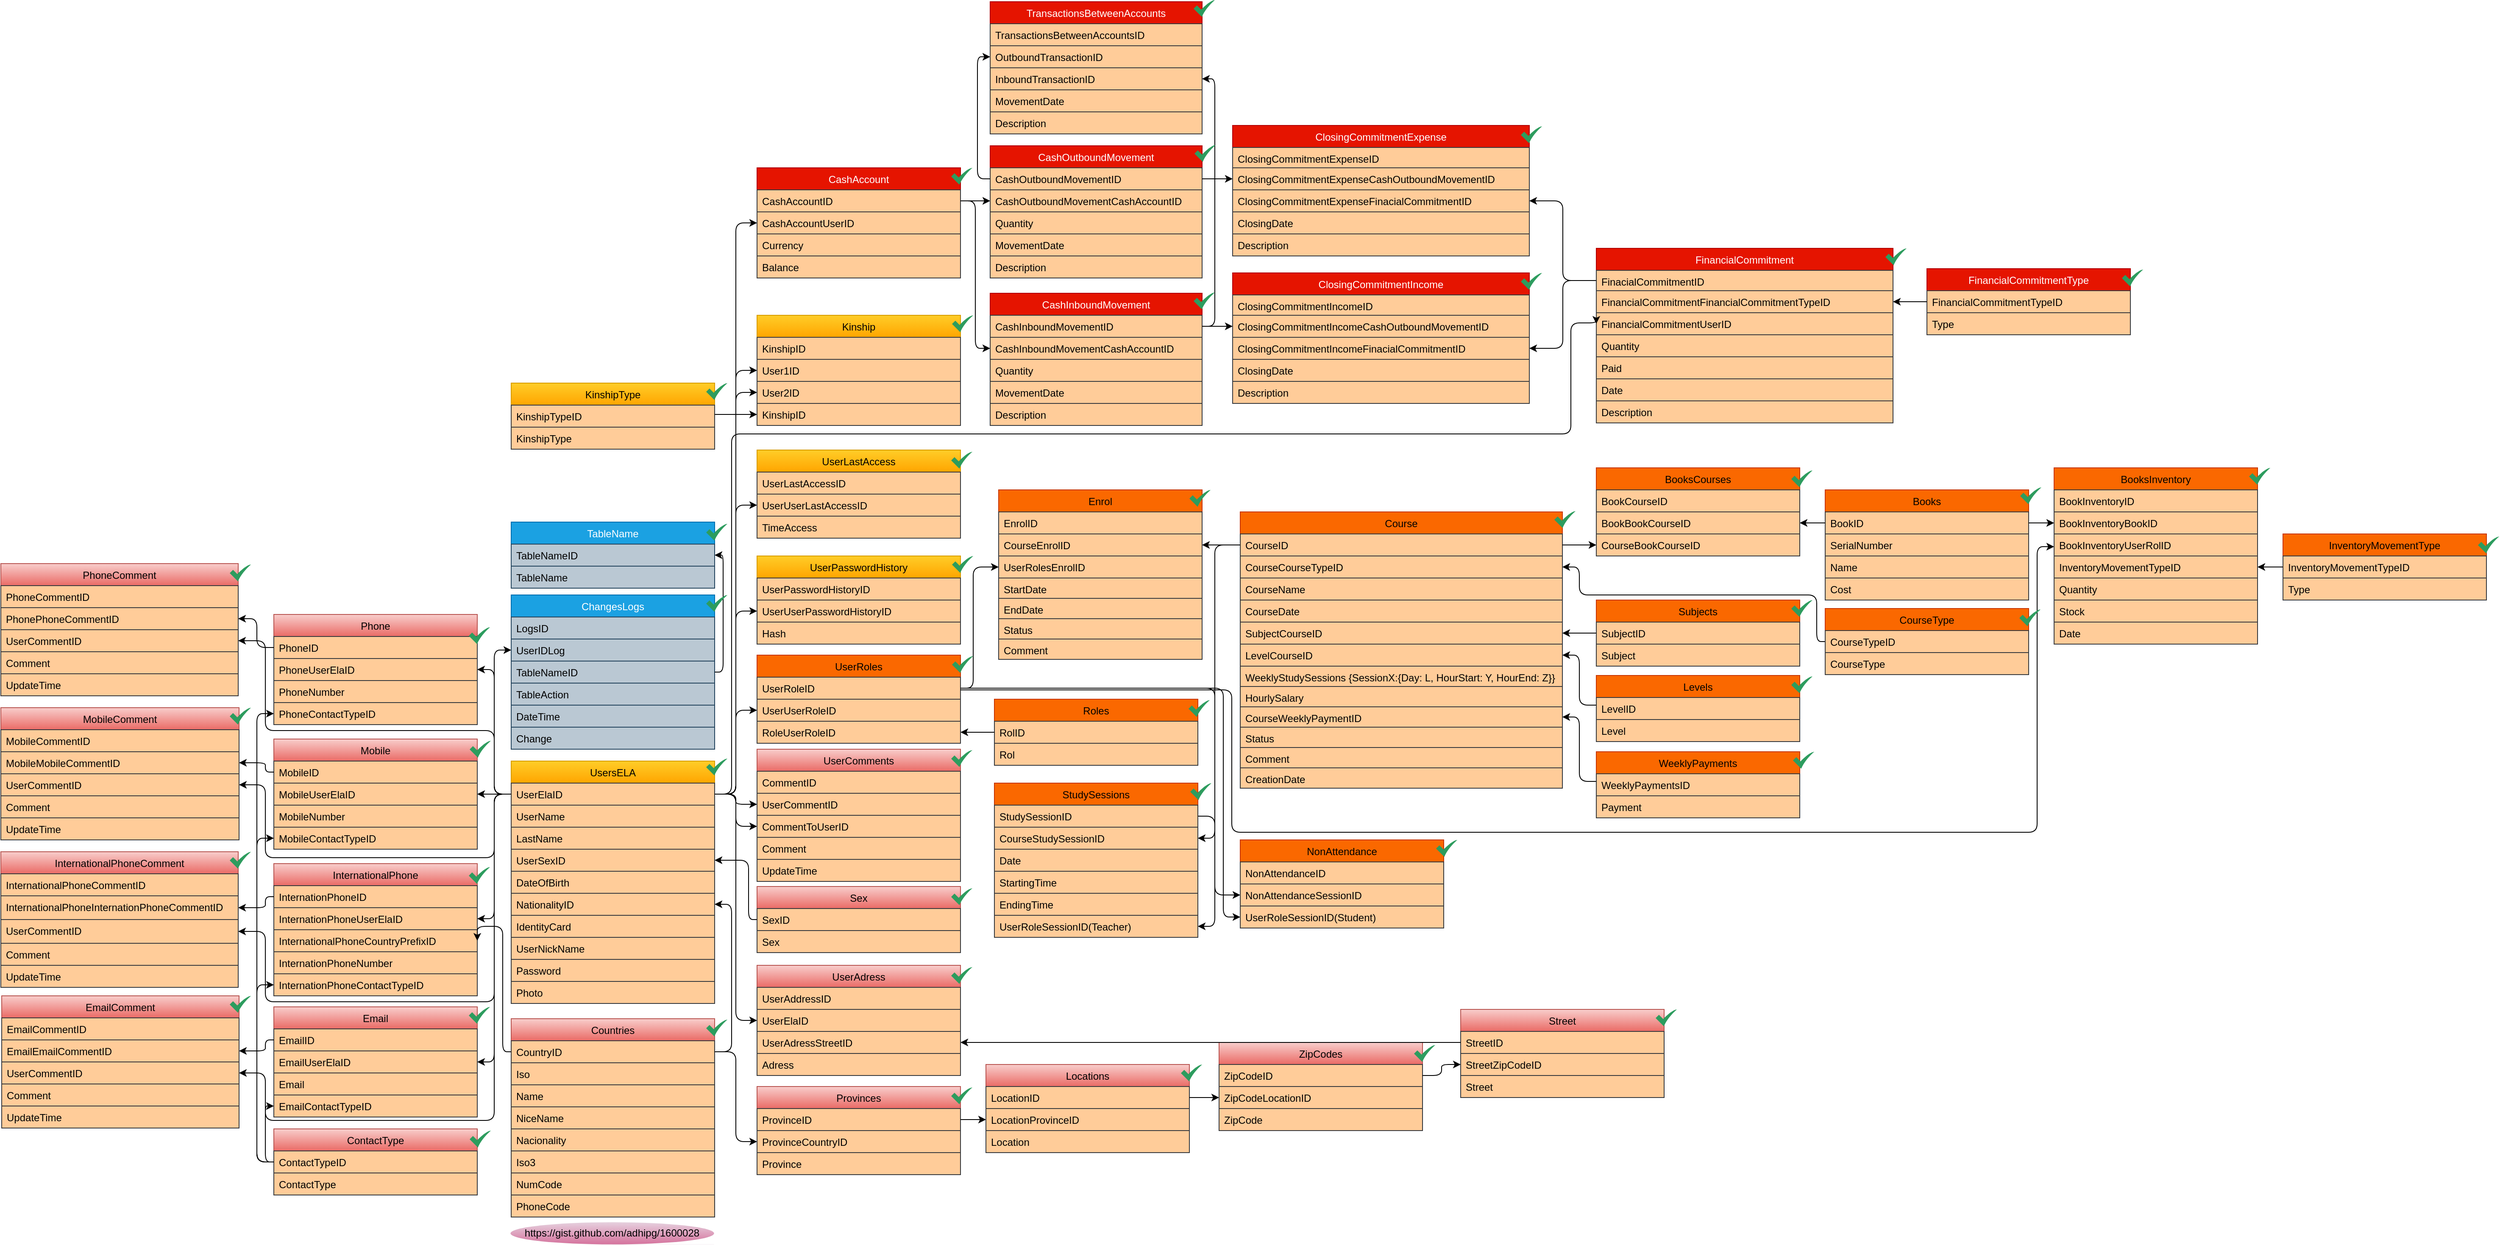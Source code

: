 <mxfile>
    <diagram id="P_5H0lzGQw27C4O0SpJU" name="Page-1">
        <mxGraphModel dx="2064" dy="1675" grid="1" gridSize="10" guides="1" tooltips="1" connect="1" arrows="1" fold="1" page="1" pageScale="1" pageWidth="850" pageHeight="1100" math="0" shadow="0">
            <root>
                <mxCell id="0"/>
                <mxCell id="1" parent="0"/>
                <mxCell id="3" value="UsersELA" style="swimlane;fontStyle=0;childLayout=stackLayout;horizontal=1;startSize=26;fillColor=#ffcd28;horizontalStack=0;resizeParent=1;resizeParentMax=0;resizeLast=0;collapsible=1;marginBottom=0;strokeColor=#d79b00;gradientColor=#ffa500;" parent="1" vertex="1">
                    <mxGeometry x="320" y="296" width="240" height="286" as="geometry"/>
                </mxCell>
                <mxCell id="4" value="UserElaID" style="text;strokeColor=#36393d;fillColor=#ffcc99;align=left;verticalAlign=top;spacingLeft=4;spacingRight=4;overflow=hidden;rotatable=0;points=[[0,0.5],[1,0.5]];portConstraint=eastwest;fontColor=#000000;" parent="3" vertex="1">
                    <mxGeometry y="26" width="240" height="26" as="geometry"/>
                </mxCell>
                <mxCell id="5" value="UserName" style="text;strokeColor=#36393d;fillColor=#ffcc99;align=left;verticalAlign=top;spacingLeft=4;spacingRight=4;overflow=hidden;rotatable=0;points=[[0,0.5],[1,0.5]];portConstraint=eastwest;fontColor=#000000;" parent="3" vertex="1">
                    <mxGeometry y="52" width="240" height="26" as="geometry"/>
                </mxCell>
                <mxCell id="6" value="LastName" style="text;strokeColor=#36393d;fillColor=#ffcc99;align=left;verticalAlign=top;spacingLeft=4;spacingRight=4;overflow=hidden;rotatable=0;points=[[0,0.5],[1,0.5]];portConstraint=eastwest;fontColor=#000000;" parent="3" vertex="1">
                    <mxGeometry y="78" width="240" height="26" as="geometry"/>
                </mxCell>
                <mxCell id="9" value="UserSexID" style="text;strokeColor=#36393d;fillColor=#ffcc99;align=left;verticalAlign=top;spacingLeft=4;spacingRight=4;overflow=hidden;rotatable=0;points=[[0,0.5],[1,0.5]];portConstraint=eastwest;fontColor=#000000;" parent="3" vertex="1">
                    <mxGeometry y="104" width="240" height="26" as="geometry"/>
                </mxCell>
                <mxCell id="10" value="DateOfBirth" style="text;strokeColor=#36393d;fillColor=#ffcc99;align=left;verticalAlign=top;spacingLeft=4;spacingRight=4;overflow=hidden;rotatable=0;points=[[0,0.5],[1,0.5]];portConstraint=eastwest;fontColor=#000000;" parent="3" vertex="1">
                    <mxGeometry y="130" width="240" height="26" as="geometry"/>
                </mxCell>
                <mxCell id="11" value="NationalityID" style="text;strokeColor=#36393d;fillColor=#ffcc99;align=left;verticalAlign=top;spacingLeft=4;spacingRight=4;overflow=hidden;rotatable=0;points=[[0,0.5],[1,0.5]];portConstraint=eastwest;fontColor=#000000;" parent="3" vertex="1">
                    <mxGeometry y="156" width="240" height="26" as="geometry"/>
                </mxCell>
                <mxCell id="12" value="IdentityCard" style="text;strokeColor=#36393d;fillColor=#ffcc99;align=left;verticalAlign=top;spacingLeft=4;spacingRight=4;overflow=hidden;rotatable=0;points=[[0,0.5],[1,0.5]];portConstraint=eastwest;fontColor=#000000;" parent="3" vertex="1">
                    <mxGeometry y="182" width="240" height="26" as="geometry"/>
                </mxCell>
                <mxCell id="209" value="UserNickName" style="text;strokeColor=#36393d;fillColor=#ffcc99;align=left;verticalAlign=top;spacingLeft=4;spacingRight=4;overflow=hidden;rotatable=0;points=[[0,0.5],[1,0.5]];portConstraint=eastwest;fontColor=#000000;" parent="3" vertex="1">
                    <mxGeometry y="208" width="240" height="26" as="geometry"/>
                </mxCell>
                <mxCell id="210" value="Password" style="text;strokeColor=#36393d;fillColor=#ffcc99;align=left;verticalAlign=top;spacingLeft=4;spacingRight=4;overflow=hidden;rotatable=0;points=[[0,0.5],[1,0.5]];portConstraint=eastwest;fontColor=#000000;" parent="3" vertex="1">
                    <mxGeometry y="234" width="240" height="26" as="geometry"/>
                </mxCell>
                <mxCell id="13" value="Photo" style="text;strokeColor=#36393d;fillColor=#ffcc99;align=left;verticalAlign=top;spacingLeft=4;spacingRight=4;overflow=hidden;rotatable=0;points=[[0,0.5],[1,0.5]];portConstraint=eastwest;fontColor=#000000;" parent="3" vertex="1">
                    <mxGeometry y="260" width="240" height="26" as="geometry"/>
                </mxCell>
                <mxCell id="26" value="Phone" style="swimlane;fontStyle=0;childLayout=stackLayout;horizontal=1;startSize=26;fillColor=#f8cecc;horizontalStack=0;resizeParent=1;resizeParentMax=0;resizeLast=0;collapsible=1;marginBottom=0;strokeColor=#b85450;gradientColor=#ea6b66;" parent="1" vertex="1">
                    <mxGeometry x="40" y="123" width="240" height="130" as="geometry"/>
                </mxCell>
                <mxCell id="27" value="PhoneID" style="text;strokeColor=#36393d;fillColor=#ffcc99;align=left;verticalAlign=top;spacingLeft=4;spacingRight=4;overflow=hidden;rotatable=0;points=[[0,0.5],[1,0.5]];portConstraint=eastwest;fontColor=#000000;" parent="26" vertex="1">
                    <mxGeometry y="26" width="240" height="26" as="geometry"/>
                </mxCell>
                <mxCell id="28" value="PhoneUserElaID" style="text;strokeColor=#36393d;fillColor=#ffcc99;align=left;verticalAlign=top;spacingLeft=4;spacingRight=4;overflow=hidden;rotatable=0;points=[[0,0.5],[1,0.5]];portConstraint=eastwest;fontColor=#000000;" parent="26" vertex="1">
                    <mxGeometry y="52" width="240" height="26" as="geometry"/>
                </mxCell>
                <mxCell id="29" value="PhoneNumber" style="text;strokeColor=#36393d;fillColor=#ffcc99;align=left;verticalAlign=top;spacingLeft=4;spacingRight=4;overflow=hidden;rotatable=0;points=[[0,0.5],[1,0.5]];portConstraint=eastwest;fontColor=#000000;" parent="26" vertex="1">
                    <mxGeometry y="78" width="240" height="26" as="geometry"/>
                </mxCell>
                <mxCell id="598" value="PhoneContactTypeID" style="text;strokeColor=#36393d;fillColor=#ffcc99;align=left;verticalAlign=top;spacingLeft=4;spacingRight=4;overflow=hidden;rotatable=0;points=[[0,0.5],[1,0.5]];portConstraint=eastwest;fontColor=#000000;" vertex="1" parent="26">
                    <mxGeometry y="104" width="240" height="26" as="geometry"/>
                </mxCell>
                <mxCell id="32" style="edgeStyle=orthogonalEdgeStyle;html=1;entryX=1;entryY=0.5;entryDx=0;entryDy=0;fontColor=#000000;" parent="1" source="4" target="28" edge="1">
                    <mxGeometry relative="1" as="geometry"/>
                </mxCell>
                <mxCell id="33" value="Mobile" style="swimlane;fontStyle=0;childLayout=stackLayout;horizontal=1;startSize=26;fillColor=#f8cecc;horizontalStack=0;resizeParent=1;resizeParentMax=0;resizeLast=0;collapsible=1;marginBottom=0;strokeColor=#b85450;gradientColor=#ea6b66;" parent="1" vertex="1">
                    <mxGeometry x="40" y="270" width="240" height="130" as="geometry"/>
                </mxCell>
                <mxCell id="34" value="MobileID" style="text;strokeColor=#36393d;fillColor=#ffcc99;align=left;verticalAlign=top;spacingLeft=4;spacingRight=4;overflow=hidden;rotatable=0;points=[[0,0.5],[1,0.5]];portConstraint=eastwest;fontColor=#000000;" parent="33" vertex="1">
                    <mxGeometry y="26" width="240" height="26" as="geometry"/>
                </mxCell>
                <mxCell id="35" value="MobileUserElaID" style="text;strokeColor=#36393d;fillColor=#ffcc99;align=left;verticalAlign=top;spacingLeft=4;spacingRight=4;overflow=hidden;rotatable=0;points=[[0,0.5],[1,0.5]];portConstraint=eastwest;fontColor=#000000;" parent="33" vertex="1">
                    <mxGeometry y="52" width="240" height="26" as="geometry"/>
                </mxCell>
                <mxCell id="36" value="MobileNumber" style="text;strokeColor=#36393d;fillColor=#ffcc99;align=left;verticalAlign=top;spacingLeft=4;spacingRight=4;overflow=hidden;rotatable=0;points=[[0,0.5],[1,0.5]];portConstraint=eastwest;fontColor=#000000;" parent="33" vertex="1">
                    <mxGeometry y="78" width="240" height="26" as="geometry"/>
                </mxCell>
                <mxCell id="597" value="MobileContactTypeID" style="text;strokeColor=#36393d;fillColor=#ffcc99;align=left;verticalAlign=top;spacingLeft=4;spacingRight=4;overflow=hidden;rotatable=0;points=[[0,0.5],[1,0.5]];portConstraint=eastwest;fontColor=#000000;" vertex="1" parent="33">
                    <mxGeometry y="104" width="240" height="26" as="geometry"/>
                </mxCell>
                <mxCell id="39" style="edgeStyle=orthogonalEdgeStyle;html=1;entryX=1;entryY=0.5;entryDx=0;entryDy=0;fontColor=#000000;" parent="1" source="4" target="35" edge="1">
                    <mxGeometry relative="1" as="geometry"/>
                </mxCell>
                <mxCell id="46" value="InternationalPhone" style="swimlane;fontStyle=0;childLayout=stackLayout;horizontal=1;startSize=26;fillColor=#f8cecc;horizontalStack=0;resizeParent=1;resizeParentMax=0;resizeLast=0;collapsible=1;marginBottom=0;strokeColor=#b85450;gradientColor=#ea6b66;" parent="1" vertex="1">
                    <mxGeometry x="40" y="417" width="240" height="156" as="geometry"/>
                </mxCell>
                <mxCell id="47" value="InternationPhoneID" style="text;strokeColor=#36393d;fillColor=#ffcc99;align=left;verticalAlign=top;spacingLeft=4;spacingRight=4;overflow=hidden;rotatable=0;points=[[0,0.5],[1,0.5]];portConstraint=eastwest;fontColor=#000000;" parent="46" vertex="1">
                    <mxGeometry y="26" width="240" height="26" as="geometry"/>
                </mxCell>
                <mxCell id="48" value="InternationPhoneUserElaID" style="text;strokeColor=#36393d;fillColor=#ffcc99;align=left;verticalAlign=top;spacingLeft=4;spacingRight=4;overflow=hidden;rotatable=0;points=[[0,0.5],[1,0.5]];portConstraint=eastwest;fontColor=#000000;" parent="46" vertex="1">
                    <mxGeometry y="52" width="240" height="26" as="geometry"/>
                </mxCell>
                <mxCell id="100" value="InternationalPhoneCountryPrefixID" style="text;strokeColor=#36393d;fillColor=#ffcc99;align=left;verticalAlign=top;spacingLeft=4;spacingRight=4;overflow=hidden;rotatable=0;points=[[0,0.5],[1,0.5]];portConstraint=eastwest;fontColor=#000000;" parent="46" vertex="1">
                    <mxGeometry y="78" width="240" height="26" as="geometry"/>
                </mxCell>
                <mxCell id="49" value="InternationPhoneNumber" style="text;strokeColor=#36393d;fillColor=#ffcc99;align=left;verticalAlign=top;spacingLeft=4;spacingRight=4;overflow=hidden;rotatable=0;points=[[0,0.5],[1,0.5]];portConstraint=eastwest;fontColor=#000000;" parent="46" vertex="1">
                    <mxGeometry y="104" width="240" height="26" as="geometry"/>
                </mxCell>
                <mxCell id="596" value="InternationPhoneContactTypeID" style="text;strokeColor=#36393d;fillColor=#ffcc99;align=left;verticalAlign=top;spacingLeft=4;spacingRight=4;overflow=hidden;rotatable=0;points=[[0,0.5],[1,0.5]];portConstraint=eastwest;fontColor=#000000;" vertex="1" parent="46">
                    <mxGeometry y="130" width="240" height="26" as="geometry"/>
                </mxCell>
                <mxCell id="52" style="edgeStyle=orthogonalEdgeStyle;html=1;entryX=1;entryY=0.5;entryDx=0;entryDy=0;fontColor=#000000;" parent="1" source="4" target="48" edge="1">
                    <mxGeometry relative="1" as="geometry"/>
                </mxCell>
                <mxCell id="53" value="Email" style="swimlane;fontStyle=0;childLayout=stackLayout;horizontal=1;startSize=26;fillColor=#f8cecc;horizontalStack=0;resizeParent=1;resizeParentMax=0;resizeLast=0;collapsible=1;marginBottom=0;strokeColor=#b85450;gradientColor=#ea6b66;" parent="1" vertex="1">
                    <mxGeometry x="40" y="586" width="240" height="130" as="geometry"/>
                </mxCell>
                <mxCell id="54" value="EmailID" style="text;strokeColor=#36393d;fillColor=#ffcc99;align=left;verticalAlign=top;spacingLeft=4;spacingRight=4;overflow=hidden;rotatable=0;points=[[0,0.5],[1,0.5]];portConstraint=eastwest;fontColor=#000000;" parent="53" vertex="1">
                    <mxGeometry y="26" width="240" height="26" as="geometry"/>
                </mxCell>
                <mxCell id="55" value="EmailUserElaID" style="text;strokeColor=#36393d;fillColor=#ffcc99;align=left;verticalAlign=top;spacingLeft=4;spacingRight=4;overflow=hidden;rotatable=0;points=[[0,0.5],[1,0.5]];portConstraint=eastwest;fontColor=#000000;" parent="53" vertex="1">
                    <mxGeometry y="52" width="240" height="26" as="geometry"/>
                </mxCell>
                <mxCell id="56" value="Email" style="text;strokeColor=#36393d;fillColor=#ffcc99;align=left;verticalAlign=top;spacingLeft=4;spacingRight=4;overflow=hidden;rotatable=0;points=[[0,0.5],[1,0.5]];portConstraint=eastwest;fontColor=#000000;" parent="53" vertex="1">
                    <mxGeometry y="78" width="240" height="26" as="geometry"/>
                </mxCell>
                <mxCell id="595" value="EmailContactTypeID" style="text;strokeColor=#36393d;fillColor=#ffcc99;align=left;verticalAlign=top;spacingLeft=4;spacingRight=4;overflow=hidden;rotatable=0;points=[[0,0.5],[1,0.5]];portConstraint=eastwest;fontColor=#000000;" vertex="1" parent="53">
                    <mxGeometry y="104" width="240" height="26" as="geometry"/>
                </mxCell>
                <mxCell id="59" style="edgeStyle=orthogonalEdgeStyle;html=1;entryX=1;entryY=0.5;entryDx=0;entryDy=0;fontColor=#000000;" parent="1" source="4" target="55" edge="1">
                    <mxGeometry relative="1" as="geometry"/>
                </mxCell>
                <mxCell id="62" value="PhoneComment" style="swimlane;fontStyle=0;childLayout=stackLayout;horizontal=1;startSize=26;fillColor=#f8cecc;horizontalStack=0;resizeParent=1;resizeParentMax=0;resizeLast=0;collapsible=1;marginBottom=0;strokeColor=#b85450;gradientColor=#ea6b66;" parent="1" vertex="1">
                    <mxGeometry x="-282" y="63" width="280" height="156" as="geometry"/>
                </mxCell>
                <mxCell id="63" value="PhoneCommentID" style="text;strokeColor=#36393d;fillColor=#ffcc99;align=left;verticalAlign=top;spacingLeft=4;spacingRight=4;overflow=hidden;rotatable=0;points=[[0,0.5],[1,0.5]];portConstraint=eastwest;fontColor=#000000;" parent="62" vertex="1">
                    <mxGeometry y="26" width="280" height="26" as="geometry"/>
                </mxCell>
                <mxCell id="65" value="PhonePhoneCommentID" style="text;strokeColor=#36393d;fillColor=#ffcc99;align=left;verticalAlign=top;spacingLeft=4;spacingRight=4;overflow=hidden;rotatable=0;points=[[0,0.5],[1,0.5]];portConstraint=eastwest;fontColor=#000000;" parent="62" vertex="1">
                    <mxGeometry y="52" width="280" height="26" as="geometry"/>
                </mxCell>
                <mxCell id="447" value="UserCommentID" style="text;strokeColor=#36393d;fillColor=#ffcc99;align=left;verticalAlign=top;spacingLeft=4;spacingRight=4;overflow=hidden;rotatable=0;points=[[0,0.5],[1,0.5]];portConstraint=eastwest;fontColor=#000000;" parent="62" vertex="1">
                    <mxGeometry y="78" width="280" height="26" as="geometry"/>
                </mxCell>
                <mxCell id="67" value="Comment" style="text;strokeColor=#36393d;fillColor=#ffcc99;align=left;verticalAlign=top;spacingLeft=4;spacingRight=4;overflow=hidden;rotatable=0;points=[[0,0.5],[1,0.5]];portConstraint=eastwest;fontColor=#000000;" parent="62" vertex="1">
                    <mxGeometry y="104" width="280" height="26" as="geometry"/>
                </mxCell>
                <mxCell id="532" value="UpdateTime" style="text;strokeColor=#36393d;fillColor=#ffcc99;align=left;verticalAlign=top;spacingLeft=4;spacingRight=4;overflow=hidden;rotatable=0;points=[[0,0.5],[1,0.5]];portConstraint=eastwest;fontColor=#000000;" vertex="1" parent="62">
                    <mxGeometry y="130" width="280" height="26" as="geometry"/>
                </mxCell>
                <mxCell id="70" value="MobileComment" style="swimlane;fontStyle=0;childLayout=stackLayout;horizontal=1;startSize=26;fillColor=#f8cecc;horizontalStack=0;resizeParent=1;resizeParentMax=0;resizeLast=0;collapsible=1;marginBottom=0;strokeColor=#b85450;gradientColor=#ea6b66;" parent="1" vertex="1">
                    <mxGeometry x="-282" y="233" width="281" height="156" as="geometry"/>
                </mxCell>
                <mxCell id="71" value="MobileCommentID" style="text;strokeColor=#36393d;fillColor=#ffcc99;align=left;verticalAlign=top;spacingLeft=4;spacingRight=4;overflow=hidden;rotatable=0;points=[[0,0.5],[1,0.5]];portConstraint=eastwest;fontColor=#000000;" parent="70" vertex="1">
                    <mxGeometry y="26" width="281" height="26" as="geometry"/>
                </mxCell>
                <mxCell id="72" value="MobileMobileCommentID" style="text;strokeColor=#36393d;fillColor=#ffcc99;align=left;verticalAlign=top;spacingLeft=4;spacingRight=4;overflow=hidden;rotatable=0;points=[[0,0.5],[1,0.5]];portConstraint=eastwest;fontColor=#000000;" parent="70" vertex="1">
                    <mxGeometry y="52" width="281" height="26" as="geometry"/>
                </mxCell>
                <mxCell id="448" value="UserCommentID" style="text;strokeColor=#36393d;fillColor=#ffcc99;align=left;verticalAlign=top;spacingLeft=4;spacingRight=4;overflow=hidden;rotatable=0;points=[[0,0.5],[1,0.5]];portConstraint=eastwest;fontColor=#000000;" parent="70" vertex="1">
                    <mxGeometry y="78" width="281" height="26" as="geometry"/>
                </mxCell>
                <mxCell id="73" value="Comment" style="text;strokeColor=#36393d;fillColor=#ffcc99;align=left;verticalAlign=top;spacingLeft=4;spacingRight=4;overflow=hidden;rotatable=0;points=[[0,0.5],[1,0.5]];portConstraint=eastwest;fontColor=#000000;" parent="70" vertex="1">
                    <mxGeometry y="104" width="281" height="26" as="geometry"/>
                </mxCell>
                <mxCell id="426" value="UpdateTime" style="text;strokeColor=#36393d;fillColor=#ffcc99;align=left;verticalAlign=top;spacingLeft=4;spacingRight=4;overflow=hidden;rotatable=0;points=[[0,0.5],[1,0.5]];portConstraint=eastwest;fontColor=#000000;" parent="70" vertex="1">
                    <mxGeometry y="130" width="281" height="26" as="geometry"/>
                </mxCell>
                <mxCell id="75" style="edgeStyle=orthogonalEdgeStyle;html=1;entryX=1;entryY=0.5;entryDx=0;entryDy=0;fontColor=#000000;" parent="1" source="34" target="72" edge="1">
                    <mxGeometry relative="1" as="geometry">
                        <Array as="points">
                            <mxPoint x="30" y="309"/>
                            <mxPoint x="30" y="298"/>
                        </Array>
                    </mxGeometry>
                </mxCell>
                <mxCell id="81" style="edgeStyle=orthogonalEdgeStyle;html=1;entryX=1;entryY=0.5;entryDx=0;entryDy=0;fontColor=#000000;" parent="1" source="47" target="84" edge="1">
                    <mxGeometry relative="1" as="geometry">
                        <mxPoint x="-50" y="479" as="targetPoint"/>
                        <Array as="points">
                            <mxPoint x="30" y="456"/>
                            <mxPoint x="30" y="469"/>
                        </Array>
                    </mxGeometry>
                </mxCell>
                <mxCell id="82" value="InternationalPhoneComment" style="swimlane;fontStyle=0;childLayout=stackLayout;horizontal=1;startSize=26;fillColor=#f8cecc;horizontalStack=0;resizeParent=1;resizeParentMax=0;resizeLast=0;collapsible=1;marginBottom=0;strokeColor=#b85450;gradientColor=#ea6b66;" parent="1" vertex="1">
                    <mxGeometry x="-282" y="403" width="280" height="160" as="geometry"/>
                </mxCell>
                <mxCell id="83" value="InternationalPhoneCommentID" style="text;strokeColor=#36393d;fillColor=#ffcc99;align=left;verticalAlign=top;spacingLeft=4;spacingRight=4;overflow=hidden;rotatable=0;points=[[0,0.5],[1,0.5]];portConstraint=eastwest;fontColor=#000000;" parent="82" vertex="1">
                    <mxGeometry y="26" width="280" height="26" as="geometry"/>
                </mxCell>
                <mxCell id="84" value="InternationalPhoneInternationPhoneCommentID" style="text;strokeColor=#36393d;fillColor=#ffcc99;align=left;verticalAlign=top;spacingLeft=4;spacingRight=4;overflow=hidden;rotatable=0;points=[[0,0.5],[1,0.5]];portConstraint=eastwest;fontColor=#000000;" parent="82" vertex="1">
                    <mxGeometry y="52" width="280" height="28" as="geometry"/>
                </mxCell>
                <mxCell id="449" value="UserCommentID" style="text;strokeColor=#36393d;fillColor=#ffcc99;align=left;verticalAlign=top;spacingLeft=4;spacingRight=4;overflow=hidden;rotatable=0;points=[[0,0.5],[1,0.5]];portConstraint=eastwest;fontColor=#000000;" parent="82" vertex="1">
                    <mxGeometry y="80" width="280" height="28" as="geometry"/>
                </mxCell>
                <mxCell id="85" value="Comment" style="text;strokeColor=#36393d;fillColor=#ffcc99;align=left;verticalAlign=top;spacingLeft=4;spacingRight=4;overflow=hidden;rotatable=0;points=[[0,0.5],[1,0.5]];portConstraint=eastwest;fontColor=#000000;" parent="82" vertex="1">
                    <mxGeometry y="108" width="280" height="26" as="geometry"/>
                </mxCell>
                <mxCell id="533" value="UpdateTime" style="text;strokeColor=#36393d;fillColor=#ffcc99;align=left;verticalAlign=top;spacingLeft=4;spacingRight=4;overflow=hidden;rotatable=0;points=[[0,0.5],[1,0.5]];portConstraint=eastwest;fontColor=#000000;" vertex="1" parent="82">
                    <mxGeometry y="134" width="280" height="26" as="geometry"/>
                </mxCell>
                <mxCell id="94" value="EmailComment" style="swimlane;fontStyle=0;childLayout=stackLayout;horizontal=1;startSize=26;fillColor=#f8cecc;horizontalStack=0;resizeParent=1;resizeParentMax=0;resizeLast=0;collapsible=1;marginBottom=0;strokeColor=#b85450;gradientColor=#ea6b66;" parent="1" vertex="1">
                    <mxGeometry x="-281" y="573" width="280" height="156" as="geometry"/>
                </mxCell>
                <mxCell id="95" value="EmailCommentID" style="text;strokeColor=#36393d;fillColor=#ffcc99;align=left;verticalAlign=top;spacingLeft=4;spacingRight=4;overflow=hidden;rotatable=0;points=[[0,0.5],[1,0.5]];portConstraint=eastwest;fontColor=#000000;" parent="94" vertex="1">
                    <mxGeometry y="26" width="280" height="26" as="geometry"/>
                </mxCell>
                <mxCell id="96" value="EmailEmailCommentID" style="text;strokeColor=#36393d;fillColor=#ffcc99;align=left;verticalAlign=top;spacingLeft=4;spacingRight=4;overflow=hidden;rotatable=0;points=[[0,0.5],[1,0.5]];portConstraint=eastwest;fontColor=#000000;" parent="94" vertex="1">
                    <mxGeometry y="52" width="280" height="26" as="geometry"/>
                </mxCell>
                <mxCell id="450" value="UserCommentID" style="text;strokeColor=#36393d;fillColor=#ffcc99;align=left;verticalAlign=top;spacingLeft=4;spacingRight=4;overflow=hidden;rotatable=0;points=[[0,0.5],[1,0.5]];portConstraint=eastwest;fontColor=#000000;" parent="94" vertex="1">
                    <mxGeometry y="78" width="280" height="26" as="geometry"/>
                </mxCell>
                <mxCell id="97" value="Comment" style="text;strokeColor=#36393d;fillColor=#ffcc99;align=left;verticalAlign=top;spacingLeft=4;spacingRight=4;overflow=hidden;rotatable=0;points=[[0,0.5],[1,0.5]];portConstraint=eastwest;fontColor=#000000;" parent="94" vertex="1">
                    <mxGeometry y="104" width="280" height="26" as="geometry"/>
                </mxCell>
                <mxCell id="534" value="UpdateTime" style="text;strokeColor=#36393d;fillColor=#ffcc99;align=left;verticalAlign=top;spacingLeft=4;spacingRight=4;overflow=hidden;rotatable=0;points=[[0,0.5],[1,0.5]];portConstraint=eastwest;fontColor=#000000;" vertex="1" parent="94">
                    <mxGeometry y="130" width="280" height="26" as="geometry"/>
                </mxCell>
                <mxCell id="101" value="Countries" style="swimlane;fontStyle=0;childLayout=stackLayout;horizontal=1;startSize=26;fillColor=#f8cecc;horizontalStack=0;resizeParent=1;resizeParentMax=0;resizeLast=0;collapsible=1;marginBottom=0;strokeColor=#b85450;gradientColor=#ea6b66;" parent="1" vertex="1">
                    <mxGeometry x="320" y="600" width="240" height="234" as="geometry"/>
                </mxCell>
                <mxCell id="102" value="CountryID" style="text;strokeColor=#36393d;fillColor=#ffcc99;align=left;verticalAlign=top;spacingLeft=4;spacingRight=4;overflow=hidden;rotatable=0;points=[[0,0.5],[1,0.5]];portConstraint=eastwest;fontColor=#000000;" parent="101" vertex="1">
                    <mxGeometry y="26" width="240" height="26" as="geometry"/>
                </mxCell>
                <mxCell id="103" value="Iso" style="text;strokeColor=#36393d;fillColor=#ffcc99;align=left;verticalAlign=top;spacingLeft=4;spacingRight=4;overflow=hidden;rotatable=0;points=[[0,0.5],[1,0.5]];portConstraint=eastwest;fontColor=#000000;" parent="101" vertex="1">
                    <mxGeometry y="52" width="240" height="26" as="geometry"/>
                </mxCell>
                <mxCell id="407" value="Name" style="text;strokeColor=#36393d;fillColor=#ffcc99;align=left;verticalAlign=top;spacingLeft=4;spacingRight=4;overflow=hidden;rotatable=0;points=[[0,0.5],[1,0.5]];portConstraint=eastwest;fontColor=#000000;" parent="101" vertex="1">
                    <mxGeometry y="78" width="240" height="26" as="geometry"/>
                </mxCell>
                <mxCell id="148" value="NiceName" style="text;strokeColor=#36393d;fillColor=#ffcc99;align=left;verticalAlign=top;spacingLeft=4;spacingRight=4;overflow=hidden;rotatable=0;points=[[0,0.5],[1,0.5]];portConstraint=eastwest;fontColor=#000000;" parent="101" vertex="1">
                    <mxGeometry y="104" width="240" height="26" as="geometry"/>
                </mxCell>
                <mxCell id="411" value="Nacionality" style="text;strokeColor=#36393d;fillColor=#ffcc99;align=left;verticalAlign=top;spacingLeft=4;spacingRight=4;overflow=hidden;rotatable=0;points=[[0,0.5],[1,0.5]];portConstraint=eastwest;fontColor=#000000;" parent="101" vertex="1">
                    <mxGeometry y="130" width="240" height="26" as="geometry"/>
                </mxCell>
                <mxCell id="408" value="Iso3" style="text;strokeColor=#36393d;fillColor=#ffcc99;align=left;verticalAlign=top;spacingLeft=4;spacingRight=4;overflow=hidden;rotatable=0;points=[[0,0.5],[1,0.5]];portConstraint=eastwest;fontColor=#000000;" parent="101" vertex="1">
                    <mxGeometry y="156" width="240" height="26" as="geometry"/>
                </mxCell>
                <mxCell id="409" value="NumCode" style="text;strokeColor=#36393d;fillColor=#ffcc99;align=left;verticalAlign=top;spacingLeft=4;spacingRight=4;overflow=hidden;rotatable=0;points=[[0,0.5],[1,0.5]];portConstraint=eastwest;fontColor=#000000;" parent="101" vertex="1">
                    <mxGeometry y="182" width="240" height="26" as="geometry"/>
                </mxCell>
                <mxCell id="410" value="PhoneCode" style="text;strokeColor=#36393d;fillColor=#ffcc99;align=left;verticalAlign=top;spacingLeft=4;spacingRight=4;overflow=hidden;rotatable=0;points=[[0,0.5],[1,0.5]];portConstraint=eastwest;fontColor=#000000;" parent="101" vertex="1">
                    <mxGeometry y="208" width="240" height="26" as="geometry"/>
                </mxCell>
                <mxCell id="108" style="edgeStyle=orthogonalEdgeStyle;html=1;fontColor=#000000;exitX=0;exitY=0.5;exitDx=0;exitDy=0;entryX=1;entryY=0.5;entryDx=0;entryDy=0;" parent="1" source="102" target="100" edge="1">
                    <mxGeometry relative="1" as="geometry">
                        <mxPoint x="400" y="679" as="sourcePoint"/>
                        <Array as="points">
                            <mxPoint x="310" y="639"/>
                            <mxPoint x="310" y="491"/>
                        </Array>
                    </mxGeometry>
                </mxCell>
                <mxCell id="111" value="https://gist.github.com/adhipg/1600028" style="shape=tapeData;whiteSpace=wrap;html=1;perimeter=ellipsePerimeter;fillColor=#e6d0de;strokeWidth=0;gradientColor=#d5739d;strokeColor=#996185;fontColor=#000000;" parent="1" vertex="1">
                    <mxGeometry x="319" y="840" width="240" height="26" as="geometry"/>
                </mxCell>
                <mxCell id="112" value="Provinces" style="swimlane;fontStyle=0;childLayout=stackLayout;horizontal=1;startSize=26;fillColor=#f8cecc;horizontalStack=0;resizeParent=1;resizeParentMax=0;resizeLast=0;collapsible=1;marginBottom=0;strokeColor=#b85450;gradientColor=#ea6b66;" parent="1" vertex="1">
                    <mxGeometry x="610" y="680" width="240" height="104" as="geometry"/>
                </mxCell>
                <mxCell id="113" value="ProvinceID" style="text;strokeColor=#36393d;fillColor=#ffcc99;align=left;verticalAlign=top;spacingLeft=4;spacingRight=4;overflow=hidden;rotatable=0;points=[[0,0.5],[1,0.5]];portConstraint=eastwest;fontColor=#000000;" parent="112" vertex="1">
                    <mxGeometry y="26" width="240" height="26" as="geometry"/>
                </mxCell>
                <mxCell id="114" value="ProvinceCountryID" style="text;strokeColor=#36393d;fillColor=#ffcc99;align=left;verticalAlign=top;spacingLeft=4;spacingRight=4;overflow=hidden;rotatable=0;points=[[0,0.5],[1,0.5]];portConstraint=eastwest;fontColor=#000000;" parent="112" vertex="1">
                    <mxGeometry y="52" width="240" height="26" as="geometry"/>
                </mxCell>
                <mxCell id="115" value="Province" style="text;strokeColor=#36393d;fillColor=#ffcc99;align=left;verticalAlign=top;spacingLeft=4;spacingRight=4;overflow=hidden;rotatable=0;points=[[0,0.5],[1,0.5]];portConstraint=eastwest;fontColor=#000000;" parent="112" vertex="1">
                    <mxGeometry y="78" width="240" height="26" as="geometry"/>
                </mxCell>
                <mxCell id="116" style="edgeStyle=orthogonalEdgeStyle;html=1;fontColor=#000000;" parent="1" source="102" target="114" edge="1">
                    <mxGeometry relative="1" as="geometry"/>
                </mxCell>
                <mxCell id="117" value="Locations" style="swimlane;fontStyle=0;childLayout=stackLayout;horizontal=1;startSize=26;fillColor=#f8cecc;horizontalStack=0;resizeParent=1;resizeParentMax=0;resizeLast=0;collapsible=1;marginBottom=0;strokeColor=#b85450;gradientColor=#ea6b66;" parent="1" vertex="1">
                    <mxGeometry x="880" y="654" width="240" height="104" as="geometry"/>
                </mxCell>
                <mxCell id="118" value="LocationID" style="text;strokeColor=#36393d;fillColor=#ffcc99;align=left;verticalAlign=top;spacingLeft=4;spacingRight=4;overflow=hidden;rotatable=0;points=[[0,0.5],[1,0.5]];portConstraint=eastwest;fontColor=#000000;" parent="117" vertex="1">
                    <mxGeometry y="26" width="240" height="26" as="geometry"/>
                </mxCell>
                <mxCell id="119" value="LocationProvinceID" style="text;strokeColor=#36393d;fillColor=#ffcc99;align=left;verticalAlign=top;spacingLeft=4;spacingRight=4;overflow=hidden;rotatable=0;points=[[0,0.5],[1,0.5]];portConstraint=eastwest;fontColor=#000000;" parent="117" vertex="1">
                    <mxGeometry y="52" width="240" height="26" as="geometry"/>
                </mxCell>
                <mxCell id="120" value="Location" style="text;strokeColor=#36393d;fillColor=#ffcc99;align=left;verticalAlign=top;spacingLeft=4;spacingRight=4;overflow=hidden;rotatable=0;points=[[0,0.5],[1,0.5]];portConstraint=eastwest;fontColor=#000000;" parent="117" vertex="1">
                    <mxGeometry y="78" width="240" height="26" as="geometry"/>
                </mxCell>
                <mxCell id="121" style="edgeStyle=orthogonalEdgeStyle;html=1;entryX=0;entryY=0.5;entryDx=0;entryDy=0;fontColor=#000000;" parent="1" source="113" target="119" edge="1">
                    <mxGeometry relative="1" as="geometry"/>
                </mxCell>
                <mxCell id="123" value="ZipCodes" style="swimlane;fontStyle=0;childLayout=stackLayout;horizontal=1;startSize=26;fillColor=#f8cecc;horizontalStack=0;resizeParent=1;resizeParentMax=0;resizeLast=0;collapsible=1;marginBottom=0;strokeColor=#b85450;gradientColor=#ea6b66;" parent="1" vertex="1">
                    <mxGeometry x="1155" y="628" width="240" height="104" as="geometry">
                        <mxRectangle x="1160" y="640" width="80" height="26" as="alternateBounds"/>
                    </mxGeometry>
                </mxCell>
                <mxCell id="124" value="ZipCodeID" style="text;strokeColor=#36393d;fillColor=#ffcc99;align=left;verticalAlign=top;spacingLeft=4;spacingRight=4;overflow=hidden;rotatable=0;points=[[0,0.5],[1,0.5]];portConstraint=eastwest;fontColor=#000000;" parent="123" vertex="1">
                    <mxGeometry y="26" width="240" height="26" as="geometry"/>
                </mxCell>
                <mxCell id="125" value="ZipCodeLocationID" style="text;strokeColor=#36393d;fillColor=#ffcc99;align=left;verticalAlign=top;spacingLeft=4;spacingRight=4;overflow=hidden;rotatable=0;points=[[0,0.5],[1,0.5]];portConstraint=eastwest;fontColor=#000000;" parent="123" vertex="1">
                    <mxGeometry y="52" width="240" height="26" as="geometry"/>
                </mxCell>
                <mxCell id="126" value="ZipCode" style="text;strokeColor=#36393d;fillColor=#ffcc99;align=left;verticalAlign=top;spacingLeft=4;spacingRight=4;overflow=hidden;rotatable=0;points=[[0,0.5],[1,0.5]];portConstraint=eastwest;fontColor=#000000;" parent="123" vertex="1">
                    <mxGeometry y="78" width="240" height="26" as="geometry"/>
                </mxCell>
                <mxCell id="127" style="edgeStyle=orthogonalEdgeStyle;html=1;entryX=0;entryY=0.5;entryDx=0;entryDy=0;fontColor=#000000;" parent="1" source="118" target="125" edge="1">
                    <mxGeometry relative="1" as="geometry"/>
                </mxCell>
                <mxCell id="128" value="Street" style="swimlane;fontStyle=0;childLayout=stackLayout;horizontal=1;startSize=26;fillColor=#f8cecc;horizontalStack=0;resizeParent=1;resizeParentMax=0;resizeLast=0;collapsible=1;marginBottom=0;strokeColor=#b85450;gradientColor=#ea6b66;" parent="1" vertex="1">
                    <mxGeometry x="1440" y="589" width="240" height="104" as="geometry"/>
                </mxCell>
                <mxCell id="129" value="StreetID" style="text;strokeColor=#36393d;fillColor=#ffcc99;align=left;verticalAlign=top;spacingLeft=4;spacingRight=4;overflow=hidden;rotatable=0;points=[[0,0.5],[1,0.5]];portConstraint=eastwest;fontColor=#000000;" parent="128" vertex="1">
                    <mxGeometry y="26" width="240" height="26" as="geometry"/>
                </mxCell>
                <mxCell id="130" value="StreetZipCodeID" style="text;strokeColor=#36393d;fillColor=#ffcc99;align=left;verticalAlign=top;spacingLeft=4;spacingRight=4;overflow=hidden;rotatable=0;points=[[0,0.5],[1,0.5]];portConstraint=eastwest;fontColor=#000000;" parent="128" vertex="1">
                    <mxGeometry y="52" width="240" height="26" as="geometry"/>
                </mxCell>
                <mxCell id="131" value="Street" style="text;strokeColor=#36393d;fillColor=#ffcc99;align=left;verticalAlign=top;spacingLeft=4;spacingRight=4;overflow=hidden;rotatable=0;points=[[0,0.5],[1,0.5]];portConstraint=eastwest;fontColor=#000000;" parent="128" vertex="1">
                    <mxGeometry y="78" width="240" height="26" as="geometry"/>
                </mxCell>
                <mxCell id="145" value="UserAdress" style="swimlane;fontStyle=0;childLayout=stackLayout;horizontal=1;startSize=26;fillColor=#f8cecc;horizontalStack=0;resizeParent=1;resizeParentMax=0;resizeLast=0;collapsible=1;marginBottom=0;strokeColor=#b85450;gradientColor=#ea6b66;" parent="1" vertex="1">
                    <mxGeometry x="610" y="537" width="240" height="130" as="geometry"/>
                </mxCell>
                <mxCell id="146" value="UserAddressID" style="text;strokeColor=#36393d;fillColor=#ffcc99;align=left;verticalAlign=top;spacingLeft=4;spacingRight=4;overflow=hidden;rotatable=0;points=[[0,0.5],[1,0.5]];portConstraint=eastwest;fontColor=#000000;" parent="145" vertex="1">
                    <mxGeometry y="26" width="240" height="26" as="geometry"/>
                </mxCell>
                <mxCell id="471" value="UserElaID" style="text;strokeColor=#36393d;fillColor=#ffcc99;align=left;verticalAlign=top;spacingLeft=4;spacingRight=4;overflow=hidden;rotatable=0;points=[[0,0.5],[1,0.5]];portConstraint=eastwest;fontColor=#000000;" parent="145" vertex="1">
                    <mxGeometry y="52" width="240" height="26" as="geometry"/>
                </mxCell>
                <mxCell id="147" value="UserAdressStreetID" style="text;strokeColor=#36393d;fillColor=#ffcc99;align=left;verticalAlign=top;spacingLeft=4;spacingRight=4;overflow=hidden;rotatable=0;points=[[0,0.5],[1,0.5]];portConstraint=eastwest;fontColor=#000000;" parent="145" vertex="1">
                    <mxGeometry y="78" width="240" height="26" as="geometry"/>
                </mxCell>
                <mxCell id="469" value="Adress" style="text;strokeColor=#36393d;fillColor=#ffcc99;align=left;verticalAlign=top;spacingLeft=4;spacingRight=4;overflow=hidden;rotatable=0;points=[[0,0.5],[1,0.5]];portConstraint=eastwest;fontColor=#000000;" parent="145" vertex="1">
                    <mxGeometry y="104" width="240" height="26" as="geometry"/>
                </mxCell>
                <mxCell id="150" style="edgeStyle=orthogonalEdgeStyle;html=1;entryX=0;entryY=0.5;entryDx=0;entryDy=0;fontColor=#000000;" parent="1" source="4" target="471" edge="1">
                    <mxGeometry relative="1" as="geometry"/>
                </mxCell>
                <mxCell id="154" value="UserComments" style="swimlane;fontStyle=0;childLayout=stackLayout;horizontal=1;startSize=26;fillColor=#f8cecc;horizontalStack=0;resizeParent=1;resizeParentMax=0;resizeLast=0;collapsible=1;marginBottom=0;strokeColor=#b85450;glass=0;gradientColor=#ea6b66;" parent="1" vertex="1">
                    <mxGeometry x="610" y="282" width="240" height="156" as="geometry">
                        <mxRectangle x="600" y="336" width="120" height="26" as="alternateBounds"/>
                    </mxGeometry>
                </mxCell>
                <mxCell id="155" value="CommentID" style="text;strokeColor=#36393d;fillColor=#ffcc99;align=left;verticalAlign=top;spacingLeft=4;spacingRight=4;overflow=hidden;rotatable=0;points=[[0,0.5],[1,0.5]];portConstraint=eastwest;fontColor=#000000;" parent="154" vertex="1">
                    <mxGeometry y="26" width="240" height="26" as="geometry"/>
                </mxCell>
                <mxCell id="156" value="UserCommentID" style="text;strokeColor=#36393d;fillColor=#ffcc99;align=left;verticalAlign=top;spacingLeft=4;spacingRight=4;overflow=hidden;rotatable=0;points=[[0,0.5],[1,0.5]];portConstraint=eastwest;fontColor=#000000;" parent="154" vertex="1">
                    <mxGeometry y="52" width="240" height="26" as="geometry"/>
                </mxCell>
                <mxCell id="158" value="CommentToUserID" style="text;strokeColor=#36393d;fillColor=#ffcc99;align=left;verticalAlign=top;spacingLeft=4;spacingRight=4;overflow=hidden;rotatable=0;points=[[0,0.5],[1,0.5]];portConstraint=eastwest;fontColor=#000000;" parent="154" vertex="1">
                    <mxGeometry y="78" width="240" height="26" as="geometry"/>
                </mxCell>
                <mxCell id="160" value="Comment" style="text;strokeColor=#36393d;fillColor=#ffcc99;align=left;verticalAlign=top;spacingLeft=4;spacingRight=4;overflow=hidden;rotatable=0;points=[[0,0.5],[1,0.5]];portConstraint=eastwest;fontColor=#000000;" parent="154" vertex="1">
                    <mxGeometry y="104" width="240" height="26" as="geometry"/>
                </mxCell>
                <mxCell id="535" value="UpdateTime" style="text;strokeColor=#36393d;fillColor=#ffcc99;align=left;verticalAlign=top;spacingLeft=4;spacingRight=4;overflow=hidden;rotatable=0;points=[[0,0.5],[1,0.5]];portConstraint=eastwest;fontColor=#000000;" vertex="1" parent="154">
                    <mxGeometry y="130" width="240" height="26" as="geometry"/>
                </mxCell>
                <mxCell id="157" style="edgeStyle=orthogonalEdgeStyle;html=1;entryX=0;entryY=0.5;entryDx=0;entryDy=0;fontColor=#000000;" parent="1" source="4" target="156" edge="1">
                    <mxGeometry relative="1" as="geometry"/>
                </mxCell>
                <mxCell id="159" style="edgeStyle=orthogonalEdgeStyle;html=1;entryX=0;entryY=0.5;entryDx=0;entryDy=0;fontColor=#000000;" parent="1" source="4" target="158" edge="1">
                    <mxGeometry relative="1" as="geometry"/>
                </mxCell>
                <mxCell id="163" value="Roles" style="swimlane;fontStyle=0;childLayout=stackLayout;horizontal=1;startSize=26;fillColor=#fa6800;horizontalStack=0;resizeParent=1;resizeParentMax=0;resizeLast=0;collapsible=1;marginBottom=0;strokeColor=#C73500;fontColor=#000000;" parent="1" vertex="1">
                    <mxGeometry x="890" y="223" width="240" height="78" as="geometry"/>
                </mxCell>
                <mxCell id="165" value="RolID" style="text;strokeColor=#36393d;fillColor=#ffcc99;align=left;verticalAlign=top;spacingLeft=4;spacingRight=4;overflow=hidden;rotatable=0;points=[[0,0.5],[1,0.5]];portConstraint=eastwest;fontColor=#000000;" parent="163" vertex="1">
                    <mxGeometry y="26" width="240" height="26" as="geometry"/>
                </mxCell>
                <mxCell id="187" value="Rol" style="text;strokeColor=#36393d;fillColor=#ffcc99;align=left;verticalAlign=top;spacingLeft=4;spacingRight=4;overflow=hidden;rotatable=0;points=[[0,0.5],[1,0.5]];portConstraint=eastwest;fontColor=#000000;" parent="163" vertex="1">
                    <mxGeometry y="52" width="240" height="26" as="geometry"/>
                </mxCell>
                <mxCell id="179" value="Course" style="swimlane;fontStyle=0;childLayout=stackLayout;horizontal=1;startSize=26;fillColor=#fa6800;horizontalStack=0;resizeParent=1;resizeParentMax=0;resizeLast=0;collapsible=1;marginBottom=0;strokeColor=#C73500;glass=0;fontColor=#000000;" parent="1" vertex="1">
                    <mxGeometry x="1180" y="2" width="380" height="326" as="geometry"/>
                </mxCell>
                <mxCell id="180" value="CourseID" style="text;strokeColor=#36393d;fillColor=#ffcc99;align=left;verticalAlign=top;spacingLeft=4;spacingRight=4;overflow=hidden;rotatable=0;points=[[0,0.5],[1,0.5]];portConstraint=eastwest;fontColor=#000000;" parent="179" vertex="1">
                    <mxGeometry y="26" width="380" height="26" as="geometry"/>
                </mxCell>
                <mxCell id="258" value="CourseCourseTypeID" style="text;strokeColor=#36393d;fillColor=#ffcc99;align=left;verticalAlign=top;spacingLeft=4;spacingRight=4;overflow=hidden;rotatable=0;points=[[0,0.5],[1,0.5]];portConstraint=eastwest;fontColor=#000000;" parent="179" vertex="1">
                    <mxGeometry y="52" width="380" height="26" as="geometry"/>
                </mxCell>
                <mxCell id="181" value="CourseName" style="text;strokeColor=#36393d;fillColor=#ffcc99;align=left;verticalAlign=top;spacingLeft=4;spacingRight=4;overflow=hidden;rotatable=0;points=[[0,0.5],[1,0.5]];portConstraint=eastwest;fontColor=#000000;" parent="179" vertex="1">
                    <mxGeometry y="78" width="380" height="26" as="geometry"/>
                </mxCell>
                <mxCell id="184" value="CourseDate" style="text;strokeColor=#36393d;fillColor=#ffcc99;align=left;verticalAlign=top;spacingLeft=4;spacingRight=4;overflow=hidden;rotatable=0;points=[[0,0.5],[1,0.5]];portConstraint=eastwest;fontColor=#000000;fontStyle=0" parent="179" vertex="1">
                    <mxGeometry y="104" width="380" height="26" as="geometry"/>
                </mxCell>
                <mxCell id="185" value="SubjectCourseID" style="text;strokeColor=#36393d;fillColor=#ffcc99;align=left;verticalAlign=top;spacingLeft=4;spacingRight=4;overflow=hidden;rotatable=0;points=[[0,0.5],[1,0.5]];portConstraint=eastwest;fontColor=#000000;" parent="179" vertex="1">
                    <mxGeometry y="130" width="380" height="26" as="geometry"/>
                </mxCell>
                <mxCell id="186" value="LevelCourseID" style="text;strokeColor=#36393d;fillColor=#ffcc99;align=left;verticalAlign=top;spacingLeft=4;spacingRight=4;overflow=hidden;rotatable=0;points=[[0,0.5],[1,0.5]];portConstraint=eastwest;fontColor=#000000;" parent="179" vertex="1">
                    <mxGeometry y="156" width="380" height="26" as="geometry"/>
                </mxCell>
                <mxCell id="225" value="WeeklyStudySessions {SessionX:{Day: L, HourStart: Y, HourEnd: Z}}" style="text;strokeColor=#36393d;fillColor=#ffcc99;align=left;verticalAlign=top;spacingLeft=4;spacingRight=4;overflow=hidden;rotatable=0;points=[[0,0.5],[1,0.5]];portConstraint=eastwest;fontColor=#000000;" parent="179" vertex="1">
                    <mxGeometry y="182" width="380" height="24" as="geometry"/>
                </mxCell>
                <mxCell id="386" value="HourlySalary" style="text;strokeColor=#36393d;fillColor=#ffcc99;align=left;verticalAlign=top;spacingLeft=4;spacingRight=4;overflow=hidden;rotatable=0;points=[[0,0.5],[1,0.5]];portConstraint=eastwest;fontColor=#000000;" parent="179" vertex="1">
                    <mxGeometry y="206" width="380" height="24" as="geometry"/>
                </mxCell>
                <mxCell id="293" value="CourseWeeklyPaymentID" style="text;strokeColor=#36393d;fillColor=#ffcc99;align=left;verticalAlign=top;spacingLeft=4;spacingRight=4;overflow=hidden;rotatable=0;points=[[0,0.5],[1,0.5]];portConstraint=eastwest;fontColor=#000000;" parent="179" vertex="1">
                    <mxGeometry y="230" width="380" height="24" as="geometry"/>
                </mxCell>
                <mxCell id="557" value="Status" style="text;strokeColor=#36393d;fillColor=#ffcc99;align=left;verticalAlign=top;spacingLeft=4;spacingRight=4;overflow=hidden;rotatable=0;points=[[0,0.5],[1,0.5]];portConstraint=eastwest;fontColor=#000000;" vertex="1" parent="179">
                    <mxGeometry y="254" width="380" height="24" as="geometry"/>
                </mxCell>
                <mxCell id="226" value="Comment" style="text;strokeColor=#36393d;fillColor=#ffcc99;align=left;verticalAlign=top;spacingLeft=4;spacingRight=4;overflow=hidden;rotatable=0;points=[[0,0.5],[1,0.5]];portConstraint=eastwest;fontColor=#000000;" parent="179" vertex="1">
                    <mxGeometry y="278" width="380" height="24" as="geometry"/>
                </mxCell>
                <mxCell id="559" value="CreationDate" style="text;strokeColor=#36393d;fillColor=#ffcc99;align=left;verticalAlign=top;spacingLeft=4;spacingRight=4;overflow=hidden;rotatable=0;points=[[0,0.5],[1,0.5]];portConstraint=eastwest;fontColor=#000000;" vertex="1" parent="179">
                    <mxGeometry y="302" width="380" height="24" as="geometry"/>
                </mxCell>
                <mxCell id="193" value="UserRoles" style="swimlane;fontStyle=0;childLayout=stackLayout;horizontal=1;startSize=26;fillColor=#fa6800;horizontalStack=0;resizeParent=1;resizeParentMax=0;resizeLast=0;collapsible=1;marginBottom=0;strokeColor=#C73500;fontColor=#000000;" parent="1" vertex="1">
                    <mxGeometry x="610" y="171" width="240" height="104" as="geometry"/>
                </mxCell>
                <mxCell id="194" value="UserRoleID" style="text;strokeColor=#36393d;fillColor=#ffcc99;align=left;verticalAlign=top;spacingLeft=4;spacingRight=4;overflow=hidden;rotatable=0;points=[[0,0.5],[1,0.5]];portConstraint=eastwest;fontColor=#000000;" parent="193" vertex="1">
                    <mxGeometry y="26" width="240" height="26" as="geometry"/>
                </mxCell>
                <mxCell id="195" value="UserUserRoleID" style="text;strokeColor=#36393d;fillColor=#ffcc99;align=left;verticalAlign=top;spacingLeft=4;spacingRight=4;overflow=hidden;rotatable=0;points=[[0,0.5],[1,0.5]];portConstraint=eastwest;fontColor=#000000;" parent="193" vertex="1">
                    <mxGeometry y="52" width="240" height="26" as="geometry"/>
                </mxCell>
                <mxCell id="196" value="RoleUserRoleID" style="text;strokeColor=#36393d;fillColor=#ffcc99;align=left;verticalAlign=top;spacingLeft=4;spacingRight=4;overflow=hidden;rotatable=0;points=[[0,0.5],[1,0.5]];portConstraint=eastwest;fontColor=#000000;" parent="193" vertex="1">
                    <mxGeometry y="78" width="240" height="26" as="geometry"/>
                </mxCell>
                <mxCell id="206" style="edgeStyle=orthogonalEdgeStyle;html=1;fontColor=#000000;entryX=1;entryY=0.5;entryDx=0;entryDy=0;" parent="1" source="165" target="196" edge="1">
                    <mxGeometry relative="1" as="geometry">
                        <mxPoint x="860" y="270" as="targetPoint"/>
                    </mxGeometry>
                </mxCell>
                <mxCell id="208" style="edgeStyle=orthogonalEdgeStyle;html=1;entryX=0;entryY=0.5;entryDx=0;entryDy=0;fontColor=#000000;" parent="1" source="4" target="195" edge="1">
                    <mxGeometry relative="1" as="geometry"/>
                </mxCell>
                <mxCell id="211" value="UserPasswordHistory" style="swimlane;fontStyle=0;childLayout=stackLayout;horizontal=1;startSize=26;fillColor=#ffcd28;horizontalStack=0;resizeParent=1;resizeParentMax=0;resizeLast=0;collapsible=1;marginBottom=0;strokeColor=#d79b00;gradientColor=#ffa500;" parent="1" vertex="1">
                    <mxGeometry x="610" y="54" width="240" height="104" as="geometry"/>
                </mxCell>
                <mxCell id="212" value="UserPasswordHistoryID" style="text;strokeColor=#36393d;fillColor=#ffcc99;align=left;verticalAlign=top;spacingLeft=4;spacingRight=4;overflow=hidden;rotatable=0;points=[[0,0.5],[1,0.5]];portConstraint=eastwest;fontColor=#000000;" parent="211" vertex="1">
                    <mxGeometry y="26" width="240" height="26" as="geometry"/>
                </mxCell>
                <mxCell id="213" value="UserUserPasswordHistoryID" style="text;strokeColor=#36393d;fillColor=#ffcc99;align=left;verticalAlign=top;spacingLeft=4;spacingRight=4;overflow=hidden;rotatable=0;points=[[0,0.5],[1,0.5]];portConstraint=eastwest;fontColor=#000000;" parent="211" vertex="1">
                    <mxGeometry y="52" width="240" height="26" as="geometry"/>
                </mxCell>
                <mxCell id="214" value="Hash" style="text;strokeColor=#36393d;fillColor=#ffcc99;align=left;verticalAlign=top;spacingLeft=4;spacingRight=4;overflow=hidden;rotatable=0;points=[[0,0.5],[1,0.5]];portConstraint=eastwest;fontColor=#000000;" parent="211" vertex="1">
                    <mxGeometry y="78" width="240" height="26" as="geometry"/>
                </mxCell>
                <mxCell id="217" style="edgeStyle=orthogonalEdgeStyle;html=1;entryX=0;entryY=0.5;entryDx=0;entryDy=0;" parent="1" source="4" target="213" edge="1">
                    <mxGeometry relative="1" as="geometry"/>
                </mxCell>
                <mxCell id="218" value="UserLastAccess" style="swimlane;fontStyle=0;childLayout=stackLayout;horizontal=1;startSize=26;fillColor=#ffcd28;horizontalStack=0;resizeParent=1;resizeParentMax=0;resizeLast=0;collapsible=1;marginBottom=0;strokeColor=#d79b00;gradientColor=#ffa500;" parent="1" vertex="1">
                    <mxGeometry x="610" y="-71" width="240" height="104" as="geometry"/>
                </mxCell>
                <mxCell id="219" value="UserLastAccessID" style="text;strokeColor=#36393d;fillColor=#ffcc99;align=left;verticalAlign=top;spacingLeft=4;spacingRight=4;overflow=hidden;rotatable=0;points=[[0,0.5],[1,0.5]];portConstraint=eastwest;fontColor=#000000;" parent="218" vertex="1">
                    <mxGeometry y="26" width="240" height="26" as="geometry"/>
                </mxCell>
                <mxCell id="220" value="UserUserLastAccessID" style="text;strokeColor=#36393d;fillColor=#ffcc99;align=left;verticalAlign=top;spacingLeft=4;spacingRight=4;overflow=hidden;rotatable=0;points=[[0,0.5],[1,0.5]];portConstraint=eastwest;fontColor=#000000;" parent="218" vertex="1">
                    <mxGeometry y="52" width="240" height="26" as="geometry"/>
                </mxCell>
                <mxCell id="221" value="TimeAccess" style="text;strokeColor=#36393d;fillColor=#ffcc99;align=left;verticalAlign=top;spacingLeft=4;spacingRight=4;overflow=hidden;rotatable=0;points=[[0,0.5],[1,0.5]];portConstraint=eastwest;fontColor=#000000;" parent="218" vertex="1">
                    <mxGeometry y="78" width="240" height="26" as="geometry"/>
                </mxCell>
                <mxCell id="223" style="edgeStyle=orthogonalEdgeStyle;html=1;entryX=0;entryY=0.5;entryDx=0;entryDy=0;" parent="1" source="4" target="220" edge="1">
                    <mxGeometry relative="1" as="geometry"/>
                </mxCell>
                <mxCell id="229" value="Enrol" style="swimlane;fontStyle=0;childLayout=stackLayout;horizontal=1;startSize=26;fillColor=#fa6800;horizontalStack=0;resizeParent=1;resizeParentMax=0;resizeLast=0;collapsible=1;marginBottom=0;strokeColor=#C73500;glass=0;fontColor=#000000;" parent="1" vertex="1">
                    <mxGeometry x="895" y="-24" width="240" height="200" as="geometry"/>
                </mxCell>
                <mxCell id="230" value="EnrolID" style="text;strokeColor=#36393d;fillColor=#ffcc99;align=left;verticalAlign=top;spacingLeft=4;spacingRight=4;overflow=hidden;rotatable=0;points=[[0,0.5],[1,0.5]];portConstraint=eastwest;fontColor=#000000;" parent="229" vertex="1">
                    <mxGeometry y="26" width="240" height="26" as="geometry"/>
                </mxCell>
                <mxCell id="231" value="CourseEnrolID" style="text;strokeColor=#36393d;fillColor=#ffcc99;align=left;verticalAlign=top;spacingLeft=4;spacingRight=4;overflow=hidden;rotatable=0;points=[[0,0.5],[1,0.5]];portConstraint=eastwest;fontColor=#000000;" parent="229" vertex="1">
                    <mxGeometry y="52" width="240" height="26" as="geometry"/>
                </mxCell>
                <mxCell id="232" value="UserRolesEnrolID" style="text;strokeColor=#36393d;fillColor=#ffcc99;align=left;verticalAlign=top;spacingLeft=4;spacingRight=4;overflow=hidden;rotatable=0;points=[[0,0.5],[1,0.5]];portConstraint=eastwest;fontColor=#000000;fontStyle=0" parent="229" vertex="1">
                    <mxGeometry y="78" width="240" height="26" as="geometry"/>
                </mxCell>
                <mxCell id="236" value="StartDate" style="text;strokeColor=#36393d;fillColor=#ffcc99;align=left;verticalAlign=top;spacingLeft=4;spacingRight=4;overflow=hidden;rotatable=0;points=[[0,0.5],[1,0.5]];portConstraint=eastwest;fontColor=#000000;" parent="229" vertex="1">
                    <mxGeometry y="104" width="240" height="24" as="geometry"/>
                </mxCell>
                <mxCell id="271" value="EndDate" style="text;strokeColor=#36393d;fillColor=#ffcc99;align=left;verticalAlign=top;spacingLeft=4;spacingRight=4;overflow=hidden;rotatable=0;points=[[0,0.5],[1,0.5]];portConstraint=eastwest;fontColor=#000000;" parent="229" vertex="1">
                    <mxGeometry y="128" width="240" height="24" as="geometry"/>
                </mxCell>
                <mxCell id="556" value="Status" style="text;strokeColor=#36393d;fillColor=#ffcc99;align=left;verticalAlign=top;spacingLeft=4;spacingRight=4;overflow=hidden;rotatable=0;points=[[0,0.5],[1,0.5]];portConstraint=eastwest;fontColor=#000000;" vertex="1" parent="229">
                    <mxGeometry y="152" width="240" height="24" as="geometry"/>
                </mxCell>
                <mxCell id="270" value="Comment" style="text;strokeColor=#36393d;fillColor=#ffcc99;align=left;verticalAlign=top;spacingLeft=4;spacingRight=4;overflow=hidden;rotatable=0;points=[[0,0.5],[1,0.5]];portConstraint=eastwest;fontColor=#000000;" parent="229" vertex="1">
                    <mxGeometry y="176" width="240" height="24" as="geometry"/>
                </mxCell>
                <mxCell id="239" style="edgeStyle=orthogonalEdgeStyle;html=1;entryX=1;entryY=0.5;entryDx=0;entryDy=0;" parent="1" source="180" target="231" edge="1">
                    <mxGeometry relative="1" as="geometry"/>
                </mxCell>
                <mxCell id="240" style="edgeStyle=orthogonalEdgeStyle;html=1;entryX=0;entryY=0.5;entryDx=0;entryDy=0;" parent="1" target="232" edge="1">
                    <mxGeometry relative="1" as="geometry">
                        <mxPoint x="850" y="210" as="sourcePoint"/>
                        <Array as="points">
                            <mxPoint x="865" y="210"/>
                            <mxPoint x="865" y="67"/>
                        </Array>
                    </mxGeometry>
                </mxCell>
                <mxCell id="241" value="Books" style="swimlane;fontStyle=0;childLayout=stackLayout;horizontal=1;startSize=26;fillColor=#fa6800;horizontalStack=0;resizeParent=1;resizeParentMax=0;resizeLast=0;collapsible=1;marginBottom=0;strokeColor=#C73500;gradientDirection=south;swimlaneFillColor=default;fontColor=#000000;" parent="1" vertex="1">
                    <mxGeometry x="1870" y="-24" width="240" height="130" as="geometry"/>
                </mxCell>
                <mxCell id="242" value="BookID" style="text;strokeColor=#36393d;fillColor=#ffcc99;align=left;verticalAlign=top;spacingLeft=4;spacingRight=4;overflow=hidden;rotatable=0;points=[[0,0.5],[1,0.5]];portConstraint=eastwest;fontColor=#000000;" parent="241" vertex="1">
                    <mxGeometry y="26" width="240" height="26" as="geometry"/>
                </mxCell>
                <mxCell id="243" value="SerialNumber" style="text;strokeColor=#36393d;fillColor=#ffcc99;align=left;verticalAlign=top;spacingLeft=4;spacingRight=4;overflow=hidden;rotatable=0;points=[[0,0.5],[1,0.5]];portConstraint=eastwest;fontColor=#000000;" parent="241" vertex="1">
                    <mxGeometry y="52" width="240" height="26" as="geometry"/>
                </mxCell>
                <mxCell id="246" value="Name" style="text;strokeColor=#36393d;fillColor=#ffcc99;align=left;verticalAlign=top;spacingLeft=4;spacingRight=4;overflow=hidden;rotatable=0;points=[[0,0.5],[1,0.5]];portConstraint=eastwest;fontColor=#000000;" parent="241" vertex="1">
                    <mxGeometry y="78" width="240" height="26" as="geometry"/>
                </mxCell>
                <mxCell id="345" value="Cost" style="text;strokeColor=#36393d;fillColor=#ffcc99;align=left;verticalAlign=top;spacingLeft=4;spacingRight=4;overflow=hidden;rotatable=0;points=[[0,0.5],[1,0.5]];portConstraint=eastwest;fontColor=#000000;" parent="241" vertex="1">
                    <mxGeometry y="104" width="240" height="26" as="geometry"/>
                </mxCell>
                <mxCell id="249" value="BooksCourses" style="swimlane;fontStyle=0;childLayout=stackLayout;horizontal=1;startSize=26;fillColor=#fa6800;horizontalStack=0;resizeParent=1;resizeParentMax=0;resizeLast=0;collapsible=1;marginBottom=0;strokeColor=#C73500;fontColor=#000000;" parent="1" vertex="1">
                    <mxGeometry x="1600" y="-50" width="240" height="104" as="geometry"/>
                </mxCell>
                <mxCell id="250" value="BookCourseID" style="text;strokeColor=#36393d;fillColor=#ffcc99;align=left;verticalAlign=top;spacingLeft=4;spacingRight=4;overflow=hidden;rotatable=0;points=[[0,0.5],[1,0.5]];portConstraint=eastwest;fontColor=#000000;" parent="249" vertex="1">
                    <mxGeometry y="26" width="240" height="26" as="geometry"/>
                </mxCell>
                <mxCell id="251" value="BookBookCourseID" style="text;strokeColor=#36393d;fillColor=#ffcc99;align=left;verticalAlign=top;spacingLeft=4;spacingRight=4;overflow=hidden;rotatable=0;points=[[0,0.5],[1,0.5]];portConstraint=eastwest;fontColor=#000000;" parent="249" vertex="1">
                    <mxGeometry y="52" width="240" height="26" as="geometry"/>
                </mxCell>
                <mxCell id="252" value="CourseBookCourseID" style="text;strokeColor=#36393d;fillColor=#ffcc99;align=left;verticalAlign=top;spacingLeft=4;spacingRight=4;overflow=hidden;rotatable=0;points=[[0,0.5],[1,0.5]];portConstraint=eastwest;fontColor=#000000;" parent="249" vertex="1">
                    <mxGeometry y="78" width="240" height="26" as="geometry"/>
                </mxCell>
                <mxCell id="256" style="edgeStyle=orthogonalEdgeStyle;html=1;entryX=0;entryY=0.5;entryDx=0;entryDy=0;" parent="1" source="180" target="252" edge="1">
                    <mxGeometry relative="1" as="geometry"/>
                </mxCell>
                <mxCell id="257" style="edgeStyle=orthogonalEdgeStyle;html=1;entryX=1;entryY=0.5;entryDx=0;entryDy=0;" parent="1" source="242" target="251" edge="1">
                    <mxGeometry relative="1" as="geometry"/>
                </mxCell>
                <mxCell id="259" value="Subjects" style="swimlane;fontStyle=0;childLayout=stackLayout;horizontal=1;startSize=26;fillColor=#fa6800;horizontalStack=0;resizeParent=1;resizeParentMax=0;resizeLast=0;collapsible=1;marginBottom=0;strokeColor=#C73500;fontColor=#000000;" parent="1" vertex="1">
                    <mxGeometry x="1600" y="106" width="240" height="78" as="geometry"/>
                </mxCell>
                <mxCell id="260" value="SubjectID" style="text;strokeColor=#36393d;fillColor=#ffcc99;align=left;verticalAlign=top;spacingLeft=4;spacingRight=4;overflow=hidden;rotatable=0;points=[[0,0.5],[1,0.5]];portConstraint=eastwest;fontColor=#000000;" parent="259" vertex="1">
                    <mxGeometry y="26" width="240" height="26" as="geometry"/>
                </mxCell>
                <mxCell id="261" value="Subject" style="text;strokeColor=#36393d;fillColor=#ffcc99;align=left;verticalAlign=top;spacingLeft=4;spacingRight=4;overflow=hidden;rotatable=0;points=[[0,0.5],[1,0.5]];portConstraint=eastwest;fontColor=#000000;" parent="259" vertex="1">
                    <mxGeometry y="52" width="240" height="26" as="geometry"/>
                </mxCell>
                <mxCell id="265" value="Levels" style="swimlane;fontStyle=0;childLayout=stackLayout;horizontal=1;startSize=26;fillColor=#fa6800;horizontalStack=0;resizeParent=1;resizeParentMax=0;resizeLast=0;collapsible=1;marginBottom=0;strokeColor=#C73500;fontColor=#000000;" parent="1" vertex="1">
                    <mxGeometry x="1600" y="195" width="240" height="78" as="geometry"/>
                </mxCell>
                <mxCell id="266" value="LevelID" style="text;strokeColor=#36393d;fillColor=#ffcc99;align=left;verticalAlign=top;spacingLeft=4;spacingRight=4;overflow=hidden;rotatable=0;points=[[0,0.5],[1,0.5]];portConstraint=eastwest;fontColor=#000000;" parent="265" vertex="1">
                    <mxGeometry y="26" width="240" height="26" as="geometry"/>
                </mxCell>
                <mxCell id="267" value="Level" style="text;strokeColor=#36393d;fillColor=#ffcc99;align=left;verticalAlign=top;spacingLeft=4;spacingRight=4;overflow=hidden;rotatable=0;points=[[0,0.5],[1,0.5]];portConstraint=eastwest;fontColor=#000000;" parent="265" vertex="1">
                    <mxGeometry y="52" width="240" height="26" as="geometry"/>
                </mxCell>
                <mxCell id="268" style="edgeStyle=orthogonalEdgeStyle;html=1;entryX=1;entryY=0.5;entryDx=0;entryDy=0;" parent="1" source="260" target="185" edge="1">
                    <mxGeometry relative="1" as="geometry"/>
                </mxCell>
                <mxCell id="269" style="edgeStyle=orthogonalEdgeStyle;html=1;entryX=1;entryY=0.5;entryDx=0;entryDy=0;" parent="1" source="266" target="186" edge="1">
                    <mxGeometry relative="1" as="geometry">
                        <Array as="points">
                            <mxPoint x="1580" y="230"/>
                            <mxPoint x="1580" y="171"/>
                        </Array>
                    </mxGeometry>
                </mxCell>
                <mxCell id="272" value="StudySessions" style="swimlane;fontStyle=0;childLayout=stackLayout;horizontal=1;startSize=26;fillColor=#fa6800;horizontalStack=0;resizeParent=1;resizeParentMax=0;resizeLast=0;collapsible=1;marginBottom=0;strokeColor=#C73500;fontColor=#000000;" parent="1" vertex="1">
                    <mxGeometry x="890" y="322" width="240" height="182" as="geometry"/>
                </mxCell>
                <mxCell id="273" value="StudySessionID" style="text;strokeColor=#36393d;fillColor=#ffcc99;align=left;verticalAlign=top;spacingLeft=4;spacingRight=4;overflow=hidden;rotatable=0;points=[[0,0.5],[1,0.5]];portConstraint=eastwest;fontColor=#000000;" parent="272" vertex="1">
                    <mxGeometry y="26" width="240" height="26" as="geometry"/>
                </mxCell>
                <mxCell id="274" value="CourseStudySessionID" style="text;strokeColor=#36393d;fillColor=#ffcc99;align=left;verticalAlign=top;spacingLeft=4;spacingRight=4;overflow=hidden;rotatable=0;points=[[0,0.5],[1,0.5]];portConstraint=eastwest;fontColor=#000000;" parent="272" vertex="1">
                    <mxGeometry y="52" width="240" height="26" as="geometry"/>
                </mxCell>
                <mxCell id="288" value="Date" style="text;strokeColor=#36393d;fillColor=#ffcc99;align=left;verticalAlign=top;spacingLeft=4;spacingRight=4;overflow=hidden;rotatable=0;points=[[0,0.5],[1,0.5]];portConstraint=eastwest;fontColor=#000000;" parent="272" vertex="1">
                    <mxGeometry y="78" width="240" height="26" as="geometry"/>
                </mxCell>
                <mxCell id="275" value="StartingTime" style="text;strokeColor=#36393d;fillColor=#ffcc99;align=left;verticalAlign=top;spacingLeft=4;spacingRight=4;overflow=hidden;rotatable=0;points=[[0,0.5],[1,0.5]];portConstraint=eastwest;fontColor=#000000;" parent="272" vertex="1">
                    <mxGeometry y="104" width="240" height="26" as="geometry"/>
                </mxCell>
                <mxCell id="276" value="EndingTime" style="text;strokeColor=#36393d;fillColor=#ffcc99;align=left;verticalAlign=top;spacingLeft=4;spacingRight=4;overflow=hidden;rotatable=0;points=[[0,0.5],[1,0.5]];portConstraint=eastwest;fontColor=#000000;" parent="272" vertex="1">
                    <mxGeometry y="130" width="240" height="26" as="geometry"/>
                </mxCell>
                <mxCell id="277" value="UserRoleSessionID(Teacher)" style="text;strokeColor=#36393d;fillColor=#ffcc99;align=left;verticalAlign=top;spacingLeft=4;spacingRight=4;overflow=hidden;rotatable=0;points=[[0,0.5],[1,0.5]];portConstraint=eastwest;fontColor=#000000;" parent="272" vertex="1">
                    <mxGeometry y="156" width="240" height="26" as="geometry"/>
                </mxCell>
                <mxCell id="278" style="edgeStyle=orthogonalEdgeStyle;html=1;exitX=1;exitY=0.5;exitDx=0;exitDy=0;entryX=1;entryY=0.5;entryDx=0;entryDy=0;" parent="1" source="194" target="277" edge="1">
                    <mxGeometry relative="1" as="geometry">
                        <mxPoint x="850" y="220" as="sourcePoint"/>
                        <mxPoint x="1150" y="557" as="targetPoint"/>
                        <Array as="points">
                            <mxPoint x="1150" y="210"/>
                            <mxPoint x="1150" y="491"/>
                        </Array>
                    </mxGeometry>
                </mxCell>
                <mxCell id="279" value="NonAttendance" style="swimlane;fontStyle=0;childLayout=stackLayout;horizontal=1;startSize=26;fillColor=#fa6800;horizontalStack=0;resizeParent=1;resizeParentMax=0;resizeLast=0;collapsible=1;marginBottom=0;strokeColor=#C73500;fontColor=#000000;" parent="1" vertex="1">
                    <mxGeometry x="1180" y="389" width="240" height="104" as="geometry"/>
                </mxCell>
                <mxCell id="280" value="NonAttendanceID" style="text;strokeColor=#36393d;fillColor=#ffcc99;align=left;verticalAlign=top;spacingLeft=4;spacingRight=4;overflow=hidden;rotatable=0;points=[[0,0.5],[1,0.5]];portConstraint=eastwest;fontColor=#000000;" parent="279" vertex="1">
                    <mxGeometry y="26" width="240" height="26" as="geometry"/>
                </mxCell>
                <mxCell id="281" value="NonAttendanceSessionID" style="text;strokeColor=#36393d;fillColor=#ffcc99;align=left;verticalAlign=top;spacingLeft=4;spacingRight=4;overflow=hidden;rotatable=0;points=[[0,0.5],[1,0.5]];portConstraint=eastwest;fontColor=#000000;" parent="279" vertex="1">
                    <mxGeometry y="52" width="240" height="26" as="geometry"/>
                </mxCell>
                <mxCell id="283" value="UserRoleSessionID(Student)" style="text;strokeColor=#36393d;fillColor=#ffcc99;align=left;verticalAlign=top;spacingLeft=4;spacingRight=4;overflow=hidden;rotatable=0;points=[[0,0.5],[1,0.5]];portConstraint=eastwest;fontColor=#000000;" parent="279" vertex="1">
                    <mxGeometry y="78" width="240" height="26" as="geometry"/>
                </mxCell>
                <mxCell id="285" style="edgeStyle=orthogonalEdgeStyle;html=1;entryX=0;entryY=0.5;entryDx=0;entryDy=0;exitX=1;exitY=0.5;exitDx=0;exitDy=0;" parent="1" source="273" target="281" edge="1">
                    <mxGeometry relative="1" as="geometry">
                        <Array as="points">
                            <mxPoint x="1150" y="361"/>
                            <mxPoint x="1150" y="454"/>
                        </Array>
                    </mxGeometry>
                </mxCell>
                <mxCell id="286" style="edgeStyle=orthogonalEdgeStyle;html=1;entryX=0;entryY=0.5;entryDx=0;entryDy=0;" parent="1" target="283" edge="1">
                    <mxGeometry relative="1" as="geometry">
                        <Array as="points">
                            <mxPoint x="1160" y="210"/>
                            <mxPoint x="1160" y="480"/>
                        </Array>
                        <mxPoint x="850" y="210" as="sourcePoint"/>
                    </mxGeometry>
                </mxCell>
                <mxCell id="287" style="edgeStyle=orthogonalEdgeStyle;html=1;entryX=1;entryY=0.5;entryDx=0;entryDy=0;" parent="1" source="180" target="274" edge="1">
                    <mxGeometry relative="1" as="geometry">
                        <Array as="points">
                            <mxPoint x="1150" y="41"/>
                            <mxPoint x="1150" y="387"/>
                        </Array>
                    </mxGeometry>
                </mxCell>
                <mxCell id="294" value="WeeklyPayments" style="swimlane;fontStyle=0;childLayout=stackLayout;horizontal=1;startSize=26;fillColor=#fa6800;horizontalStack=0;resizeParent=1;resizeParentMax=0;resizeLast=0;collapsible=1;marginBottom=0;strokeColor=#C73500;fontColor=#000000;" parent="1" vertex="1">
                    <mxGeometry x="1600" y="285" width="240" height="78" as="geometry"/>
                </mxCell>
                <mxCell id="295" value="WeeklyPaymentsID" style="text;strokeColor=#36393d;fillColor=#ffcc99;align=left;verticalAlign=top;spacingLeft=4;spacingRight=4;overflow=hidden;rotatable=0;points=[[0,0.5],[1,0.5]];portConstraint=eastwest;fontColor=#000000;" parent="294" vertex="1">
                    <mxGeometry y="26" width="240" height="26" as="geometry"/>
                </mxCell>
                <mxCell id="296" value="Payment" style="text;strokeColor=#36393d;fillColor=#ffcc99;align=left;verticalAlign=top;spacingLeft=4;spacingRight=4;overflow=hidden;rotatable=0;points=[[0,0.5],[1,0.5]];portConstraint=eastwest;fontColor=#000000;" parent="294" vertex="1">
                    <mxGeometry y="52" width="240" height="26" as="geometry"/>
                </mxCell>
                <mxCell id="298" style="edgeStyle=orthogonalEdgeStyle;html=1;entryX=1;entryY=0.5;entryDx=0;entryDy=0;" parent="1" source="295" target="293" edge="1">
                    <mxGeometry relative="1" as="geometry">
                        <Array as="points">
                            <mxPoint x="1580" y="320"/>
                            <mxPoint x="1580" y="244"/>
                        </Array>
                    </mxGeometry>
                </mxCell>
                <mxCell id="300" value="CashAccount" style="swimlane;fontStyle=0;childLayout=stackLayout;horizontal=1;startSize=26;fillColor=#e51400;horizontalStack=0;resizeParent=1;resizeParentMax=0;resizeLast=0;collapsible=1;marginBottom=0;strokeColor=#B20000;fontColor=#ffffff;" parent="1" vertex="1">
                    <mxGeometry x="610" y="-404" width="240" height="130" as="geometry"/>
                </mxCell>
                <mxCell id="301" value="CashAccountID" style="text;strokeColor=#36393d;fillColor=#ffcc99;align=left;verticalAlign=top;spacingLeft=4;spacingRight=4;overflow=hidden;rotatable=0;points=[[0,0.5],[1,0.5]];portConstraint=eastwest;fontColor=#000000;" parent="300" vertex="1">
                    <mxGeometry y="26" width="240" height="26" as="geometry"/>
                </mxCell>
                <mxCell id="302" value="CashAccountUserID" style="text;strokeColor=#36393d;fillColor=#ffcc99;align=left;verticalAlign=top;spacingLeft=4;spacingRight=4;overflow=hidden;rotatable=0;points=[[0,0.5],[1,0.5]];portConstraint=eastwest;fontColor=#000000;" parent="300" vertex="1">
                    <mxGeometry y="52" width="240" height="26" as="geometry"/>
                </mxCell>
                <mxCell id="304" value="Currency" style="text;strokeColor=#36393d;fillColor=#ffcc99;align=left;verticalAlign=top;spacingLeft=4;spacingRight=4;overflow=hidden;rotatable=0;points=[[0,0.5],[1,0.5]];portConstraint=eastwest;fontColor=#000000;" parent="300" vertex="1">
                    <mxGeometry y="78" width="240" height="26" as="geometry"/>
                </mxCell>
                <mxCell id="303" value="Balance" style="text;strokeColor=#36393d;fillColor=#ffcc99;align=left;verticalAlign=top;spacingLeft=4;spacingRight=4;overflow=hidden;rotatable=0;points=[[0,0.5],[1,0.5]];portConstraint=eastwest;fontColor=#000000;" parent="300" vertex="1">
                    <mxGeometry y="104" width="240" height="26" as="geometry"/>
                </mxCell>
                <mxCell id="307" style="edgeStyle=orthogonalEdgeStyle;html=1;entryX=0;entryY=0.5;entryDx=0;entryDy=0;" parent="1" source="4" target="302" edge="1">
                    <mxGeometry relative="1" as="geometry"/>
                </mxCell>
                <mxCell id="308" value="CashOutboundMovement" style="swimlane;fontStyle=0;childLayout=stackLayout;horizontal=1;startSize=26;fillColor=#e51400;horizontalStack=0;resizeParent=1;resizeParentMax=0;resizeLast=0;collapsible=1;marginBottom=0;strokeColor=#B20000;fontColor=#ffffff;" parent="1" vertex="1">
                    <mxGeometry x="885" y="-430" width="250" height="156" as="geometry"/>
                </mxCell>
                <mxCell id="309" value="CashOutboundMovementID" style="text;strokeColor=#36393d;fillColor=#ffcc99;align=left;verticalAlign=top;spacingLeft=4;spacingRight=4;overflow=hidden;rotatable=0;points=[[0,0.5],[1,0.5]];portConstraint=eastwest;fontColor=#000000;" parent="308" vertex="1">
                    <mxGeometry y="26" width="250" height="26" as="geometry"/>
                </mxCell>
                <mxCell id="310" value="CashOutboundMovementCashAccountID" style="text;strokeColor=#36393d;fillColor=#ffcc99;align=left;verticalAlign=top;spacingLeft=4;spacingRight=4;overflow=hidden;rotatable=0;points=[[0,0.5],[1,0.5]];portConstraint=eastwest;fontColor=#000000;" parent="308" vertex="1">
                    <mxGeometry y="52" width="250" height="26" as="geometry"/>
                </mxCell>
                <mxCell id="311" value="Quantity" style="text;strokeColor=#36393d;fillColor=#ffcc99;align=left;verticalAlign=top;spacingLeft=4;spacingRight=4;overflow=hidden;rotatable=0;points=[[0,0.5],[1,0.5]];portConstraint=eastwest;fontColor=#000000;" parent="308" vertex="1">
                    <mxGeometry y="78" width="250" height="26" as="geometry"/>
                </mxCell>
                <mxCell id="312" value="MovementDate" style="text;strokeColor=#36393d;fillColor=#ffcc99;align=left;verticalAlign=top;spacingLeft=4;spacingRight=4;overflow=hidden;rotatable=0;points=[[0,0.5],[1,0.5]];portConstraint=eastwest;fontColor=#000000;" parent="308" vertex="1">
                    <mxGeometry y="104" width="250" height="26" as="geometry"/>
                </mxCell>
                <mxCell id="314" value="Description" style="text;strokeColor=#36393d;fillColor=#ffcc99;align=left;verticalAlign=top;spacingLeft=4;spacingRight=4;overflow=hidden;rotatable=0;points=[[0,0.5],[1,0.5]];portConstraint=eastwest;fontColor=#000000;" parent="308" vertex="1">
                    <mxGeometry y="130" width="250" height="26" as="geometry"/>
                </mxCell>
                <mxCell id="315" style="edgeStyle=orthogonalEdgeStyle;html=1;entryX=0;entryY=0.5;entryDx=0;entryDy=0;" parent="1" source="301" target="310" edge="1">
                    <mxGeometry relative="1" as="geometry"/>
                </mxCell>
                <mxCell id="316" value="CashInboundMovement" style="swimlane;fontStyle=0;childLayout=stackLayout;horizontal=1;startSize=26;fillColor=#e51400;horizontalStack=0;resizeParent=1;resizeParentMax=0;resizeLast=0;collapsible=1;marginBottom=0;strokeColor=#B20000;fontColor=#ffffff;" parent="1" vertex="1">
                    <mxGeometry x="885" y="-256" width="250" height="156" as="geometry"/>
                </mxCell>
                <mxCell id="317" value="CashInboundMovementID" style="text;strokeColor=#36393d;fillColor=#ffcc99;align=left;verticalAlign=top;spacingLeft=4;spacingRight=4;overflow=hidden;rotatable=0;points=[[0,0.5],[1,0.5]];portConstraint=eastwest;fontColor=#000000;" parent="316" vertex="1">
                    <mxGeometry y="26" width="250" height="26" as="geometry"/>
                </mxCell>
                <mxCell id="318" value="CashInboundMovementCashAccountID" style="text;strokeColor=#36393d;fillColor=#ffcc99;align=left;verticalAlign=top;spacingLeft=4;spacingRight=4;overflow=hidden;rotatable=0;points=[[0,0.5],[1,0.5]];portConstraint=eastwest;fontColor=#000000;" parent="316" vertex="1">
                    <mxGeometry y="52" width="250" height="26" as="geometry"/>
                </mxCell>
                <mxCell id="319" value="Quantity" style="text;strokeColor=#36393d;fillColor=#ffcc99;align=left;verticalAlign=top;spacingLeft=4;spacingRight=4;overflow=hidden;rotatable=0;points=[[0,0.5],[1,0.5]];portConstraint=eastwest;fontColor=#000000;" parent="316" vertex="1">
                    <mxGeometry y="78" width="250" height="26" as="geometry"/>
                </mxCell>
                <mxCell id="320" value="MovementDate" style="text;strokeColor=#36393d;fillColor=#ffcc99;align=left;verticalAlign=top;spacingLeft=4;spacingRight=4;overflow=hidden;rotatable=0;points=[[0,0.5],[1,0.5]];portConstraint=eastwest;fontColor=#000000;" parent="316" vertex="1">
                    <mxGeometry y="104" width="250" height="26" as="geometry"/>
                </mxCell>
                <mxCell id="321" value="Description" style="text;strokeColor=#36393d;fillColor=#ffcc99;align=left;verticalAlign=top;spacingLeft=4;spacingRight=4;overflow=hidden;rotatable=0;points=[[0,0.5],[1,0.5]];portConstraint=eastwest;fontColor=#000000;" parent="316" vertex="1">
                    <mxGeometry y="130" width="250" height="26" as="geometry"/>
                </mxCell>
                <mxCell id="322" style="edgeStyle=orthogonalEdgeStyle;html=1;" parent="1" source="301" target="318" edge="1">
                    <mxGeometry relative="1" as="geometry"/>
                </mxCell>
                <mxCell id="323" value="ClosingCommitmentExpense" style="swimlane;fontStyle=0;childLayout=stackLayout;horizontal=1;startSize=26;fillColor=#e51400;horizontalStack=0;resizeParent=1;resizeParentMax=0;resizeLast=0;collapsible=1;marginBottom=0;strokeColor=#B20000;fontColor=#ffffff;" parent="1" vertex="1">
                    <mxGeometry x="1171" y="-454" width="350" height="154" as="geometry"/>
                </mxCell>
                <mxCell id="324" value="ClosingCommitmentExpenseID" style="text;strokeColor=#36393d;fillColor=#ffcc99;align=left;verticalAlign=top;spacingLeft=4;spacingRight=4;overflow=hidden;rotatable=0;points=[[0,0.5],[1,0.5]];portConstraint=eastwest;fontColor=#000000;" parent="323" vertex="1">
                    <mxGeometry y="26" width="350" height="24" as="geometry"/>
                </mxCell>
                <mxCell id="325" value="ClosingCommitmentExpenseCashOutboundMovementID" style="text;strokeColor=#36393d;fillColor=#ffcc99;align=left;verticalAlign=top;spacingLeft=4;spacingRight=4;overflow=hidden;rotatable=0;points=[[0,0.5],[1,0.5]];portConstraint=eastwest;fontColor=#000000;" parent="323" vertex="1">
                    <mxGeometry y="50" width="350" height="26" as="geometry"/>
                </mxCell>
                <mxCell id="326" value="ClosingCommitmentExpenseFinacialCommitmentID" style="text;strokeColor=#36393d;fillColor=#ffcc99;align=left;verticalAlign=top;spacingLeft=4;spacingRight=4;overflow=hidden;rotatable=0;points=[[0,0.5],[1,0.5]];portConstraint=eastwest;fontColor=#000000;" parent="323" vertex="1">
                    <mxGeometry y="76" width="350" height="26" as="geometry"/>
                </mxCell>
                <mxCell id="327" value="ClosingDate" style="text;strokeColor=#36393d;fillColor=#ffcc99;align=left;verticalAlign=top;spacingLeft=4;spacingRight=4;overflow=hidden;rotatable=0;points=[[0,0.5],[1,0.5]];portConstraint=eastwest;fontColor=#000000;" parent="323" vertex="1">
                    <mxGeometry y="102" width="350" height="26" as="geometry"/>
                </mxCell>
                <mxCell id="328" value="Description" style="text;strokeColor=#36393d;fillColor=#ffcc99;align=left;verticalAlign=top;spacingLeft=4;spacingRight=4;overflow=hidden;rotatable=0;points=[[0,0.5],[1,0.5]];portConstraint=eastwest;fontColor=#000000;" parent="323" vertex="1">
                    <mxGeometry y="128" width="350" height="26" as="geometry"/>
                </mxCell>
                <mxCell id="329" value="ClosingCommitmentIncome" style="swimlane;fontStyle=0;childLayout=stackLayout;horizontal=1;startSize=26;fillColor=#e51400;horizontalStack=0;resizeParent=1;resizeParentMax=0;resizeLast=0;collapsible=1;marginBottom=0;strokeColor=#B20000;fontColor=#ffffff;" parent="1" vertex="1">
                    <mxGeometry x="1171" y="-280" width="350" height="154" as="geometry"/>
                </mxCell>
                <mxCell id="330" value="ClosingCommitmentIncomeID" style="text;strokeColor=#36393d;fillColor=#ffcc99;align=left;verticalAlign=top;spacingLeft=4;spacingRight=4;overflow=hidden;rotatable=0;points=[[0,0.5],[1,0.5]];portConstraint=eastwest;fontColor=#000000;" parent="329" vertex="1">
                    <mxGeometry y="26" width="350" height="24" as="geometry"/>
                </mxCell>
                <mxCell id="331" value="ClosingCommitmentIncomeCashOutboundMovementID" style="text;strokeColor=#36393d;fillColor=#ffcc99;align=left;verticalAlign=top;spacingLeft=4;spacingRight=4;overflow=hidden;rotatable=0;points=[[0,0.5],[1,0.5]];portConstraint=eastwest;fontColor=#000000;" parent="329" vertex="1">
                    <mxGeometry y="50" width="350" height="26" as="geometry"/>
                </mxCell>
                <mxCell id="332" value="ClosingCommitmentIncomeFinacialCommitmentID" style="text;strokeColor=#36393d;fillColor=#ffcc99;align=left;verticalAlign=top;spacingLeft=4;spacingRight=4;overflow=hidden;rotatable=0;points=[[0,0.5],[1,0.5]];portConstraint=eastwest;fontColor=#000000;" parent="329" vertex="1">
                    <mxGeometry y="76" width="350" height="26" as="geometry"/>
                </mxCell>
                <mxCell id="333" value="ClosingDate" style="text;strokeColor=#36393d;fillColor=#ffcc99;align=left;verticalAlign=top;spacingLeft=4;spacingRight=4;overflow=hidden;rotatable=0;points=[[0,0.5],[1,0.5]];portConstraint=eastwest;fontColor=#000000;" parent="329" vertex="1">
                    <mxGeometry y="102" width="350" height="26" as="geometry"/>
                </mxCell>
                <mxCell id="334" value="Description" style="text;strokeColor=#36393d;fillColor=#ffcc99;align=left;verticalAlign=top;spacingLeft=4;spacingRight=4;overflow=hidden;rotatable=0;points=[[0,0.5],[1,0.5]];portConstraint=eastwest;fontColor=#000000;" parent="329" vertex="1">
                    <mxGeometry y="128" width="350" height="26" as="geometry"/>
                </mxCell>
                <mxCell id="335" style="edgeStyle=orthogonalEdgeStyle;html=1;entryX=0;entryY=0.5;entryDx=0;entryDy=0;" parent="1" source="309" target="325" edge="1">
                    <mxGeometry relative="1" as="geometry"/>
                </mxCell>
                <mxCell id="336" style="edgeStyle=orthogonalEdgeStyle;html=1;entryX=0;entryY=0.5;entryDx=0;entryDy=0;" parent="1" source="317" target="331" edge="1">
                    <mxGeometry relative="1" as="geometry"/>
                </mxCell>
                <mxCell id="337" value="FinancialCommitment" style="swimlane;fontStyle=0;childLayout=stackLayout;horizontal=1;startSize=26;fillColor=#e51400;horizontalStack=0;resizeParent=1;resizeParentMax=0;resizeLast=0;collapsible=1;marginBottom=0;strokeColor=#B20000;fontColor=#ffffff;" parent="1" vertex="1">
                    <mxGeometry x="1600" y="-309" width="350" height="206" as="geometry"/>
                </mxCell>
                <mxCell id="338" value="FinacialCommitmentID" style="text;strokeColor=#36393d;fillColor=#ffcc99;align=left;verticalAlign=top;spacingLeft=4;spacingRight=4;overflow=hidden;rotatable=0;points=[[0,0.5],[1,0.5]];portConstraint=eastwest;fontColor=#000000;" parent="337" vertex="1">
                    <mxGeometry y="26" width="350" height="24" as="geometry"/>
                </mxCell>
                <mxCell id="339" value="FinancialCommitmentFinancialCommitmentTypeID" style="text;strokeColor=#36393d;fillColor=#ffcc99;align=left;verticalAlign=top;spacingLeft=4;spacingRight=4;overflow=hidden;rotatable=0;points=[[0,0.5],[1,0.5]];portConstraint=eastwest;fontColor=#000000;" parent="337" vertex="1">
                    <mxGeometry y="50" width="350" height="26" as="geometry"/>
                </mxCell>
                <mxCell id="340" value="FinancialCommitmentUserID" style="text;strokeColor=#36393d;fillColor=#ffcc99;align=left;verticalAlign=top;spacingLeft=4;spacingRight=4;overflow=hidden;rotatable=0;points=[[0,0.5],[1,0.5]];portConstraint=eastwest;fontColor=#000000;" parent="337" vertex="1">
                    <mxGeometry y="76" width="350" height="26" as="geometry"/>
                </mxCell>
                <mxCell id="341" value="Quantity" style="text;strokeColor=#36393d;fillColor=#ffcc99;align=left;verticalAlign=top;spacingLeft=4;spacingRight=4;overflow=hidden;rotatable=0;points=[[0,0.5],[1,0.5]];portConstraint=eastwest;fontColor=#000000;" parent="337" vertex="1">
                    <mxGeometry y="102" width="350" height="26" as="geometry"/>
                </mxCell>
                <mxCell id="342" value="Paid" style="text;strokeColor=#36393d;fillColor=#ffcc99;align=left;verticalAlign=top;spacingLeft=4;spacingRight=4;overflow=hidden;rotatable=0;points=[[0,0.5],[1,0.5]];portConstraint=eastwest;fontColor=#000000;" parent="337" vertex="1">
                    <mxGeometry y="128" width="350" height="26" as="geometry"/>
                </mxCell>
                <mxCell id="575" value="Date" style="text;strokeColor=#36393d;fillColor=#ffcc99;align=left;verticalAlign=top;spacingLeft=4;spacingRight=4;overflow=hidden;rotatable=0;points=[[0,0.5],[1,0.5]];portConstraint=eastwest;fontColor=#000000;" vertex="1" parent="337">
                    <mxGeometry y="154" width="350" height="26" as="geometry"/>
                </mxCell>
                <mxCell id="350" value="Description" style="text;strokeColor=#36393d;fillColor=#ffcc99;align=left;verticalAlign=top;spacingLeft=4;spacingRight=4;overflow=hidden;rotatable=0;points=[[0,0.5],[1,0.5]];portConstraint=eastwest;fontColor=#000000;" parent="337" vertex="1">
                    <mxGeometry y="180" width="350" height="26" as="geometry"/>
                </mxCell>
                <mxCell id="343" style="edgeStyle=orthogonalEdgeStyle;html=1;entryX=1;entryY=0.5;entryDx=0;entryDy=0;" parent="1" source="338" target="326" edge="1">
                    <mxGeometry relative="1" as="geometry">
                        <mxPoint x="1580" y="-342" as="targetPoint"/>
                    </mxGeometry>
                </mxCell>
                <mxCell id="344" style="edgeStyle=orthogonalEdgeStyle;html=1;" parent="1" source="338" target="332" edge="1">
                    <mxGeometry relative="1" as="geometry"/>
                </mxCell>
                <mxCell id="347" style="edgeStyle=orthogonalEdgeStyle;html=1;entryX=0;entryY=0.5;entryDx=0;entryDy=0;" parent="1" source="4" target="340" edge="1">
                    <mxGeometry relative="1" as="geometry">
                        <Array as="points">
                            <mxPoint x="580" y="335"/>
                            <mxPoint x="580" y="-90"/>
                            <mxPoint x="1570" y="-90"/>
                            <mxPoint x="1570" y="-221"/>
                        </Array>
                    </mxGeometry>
                </mxCell>
                <mxCell id="351" value="FinancialCommitmentType" style="swimlane;fontStyle=0;childLayout=stackLayout;horizontal=1;startSize=26;fillColor=#e51400;horizontalStack=0;resizeParent=1;resizeParentMax=0;resizeLast=0;collapsible=1;marginBottom=0;strokeColor=#B20000;gradientDirection=south;swimlaneFillColor=default;fontColor=#ffffff;" parent="1" vertex="1">
                    <mxGeometry x="1990" y="-285" width="240" height="78" as="geometry"/>
                </mxCell>
                <mxCell id="352" value="FinancialCommitmentTypeID" style="text;strokeColor=#36393d;fillColor=#ffcc99;align=left;verticalAlign=top;spacingLeft=4;spacingRight=4;overflow=hidden;rotatable=0;points=[[0,0.5],[1,0.5]];portConstraint=eastwest;fontColor=#000000;" parent="351" vertex="1">
                    <mxGeometry y="26" width="240" height="26" as="geometry"/>
                </mxCell>
                <mxCell id="353" value="Type" style="text;strokeColor=#36393d;fillColor=#ffcc99;align=left;verticalAlign=top;spacingLeft=4;spacingRight=4;overflow=hidden;rotatable=0;points=[[0,0.5],[1,0.5]];portConstraint=eastwest;fontColor=#000000;" parent="351" vertex="1">
                    <mxGeometry y="52" width="240" height="26" as="geometry"/>
                </mxCell>
                <mxCell id="358" style="edgeStyle=orthogonalEdgeStyle;html=1;entryX=1;entryY=0.5;entryDx=0;entryDy=0;" parent="1" source="352" target="339" edge="1">
                    <mxGeometry relative="1" as="geometry"/>
                </mxCell>
                <mxCell id="359" value="Kinship" style="swimlane;fontStyle=0;childLayout=stackLayout;horizontal=1;startSize=26;fillColor=#ffcd28;horizontalStack=0;resizeParent=1;resizeParentMax=0;resizeLast=0;collapsible=1;marginBottom=0;strokeColor=#d79b00;gradientColor=#ffa500;" parent="1" vertex="1">
                    <mxGeometry x="610" y="-230" width="240" height="130" as="geometry"/>
                </mxCell>
                <mxCell id="360" value="KinshipID" style="text;strokeColor=#36393d;fillColor=#ffcc99;align=left;verticalAlign=top;spacingLeft=4;spacingRight=4;overflow=hidden;rotatable=0;points=[[0,0.5],[1,0.5]];portConstraint=eastwest;fontColor=#000000;" parent="359" vertex="1">
                    <mxGeometry y="26" width="240" height="26" as="geometry"/>
                </mxCell>
                <mxCell id="361" value="User1ID" style="text;strokeColor=#36393d;fillColor=#ffcc99;align=left;verticalAlign=top;spacingLeft=4;spacingRight=4;overflow=hidden;rotatable=0;points=[[0,0.5],[1,0.5]];portConstraint=eastwest;fontColor=#000000;" parent="359" vertex="1">
                    <mxGeometry y="52" width="240" height="26" as="geometry"/>
                </mxCell>
                <mxCell id="362" value="User2ID" style="text;strokeColor=#36393d;fillColor=#ffcc99;align=left;verticalAlign=top;spacingLeft=4;spacingRight=4;overflow=hidden;rotatable=0;points=[[0,0.5],[1,0.5]];portConstraint=eastwest;fontColor=#000000;" parent="359" vertex="1">
                    <mxGeometry y="78" width="240" height="26" as="geometry"/>
                </mxCell>
                <mxCell id="363" value="KinshipID" style="text;strokeColor=#36393d;fillColor=#ffcc99;align=left;verticalAlign=top;spacingLeft=4;spacingRight=4;overflow=hidden;rotatable=0;points=[[0,0.5],[1,0.5]];portConstraint=eastwest;fontColor=#000000;" parent="359" vertex="1">
                    <mxGeometry y="104" width="240" height="26" as="geometry"/>
                </mxCell>
                <mxCell id="364" style="edgeStyle=orthogonalEdgeStyle;html=1;entryX=0;entryY=0.5;entryDx=0;entryDy=0;" parent="1" source="4" target="361" edge="1">
                    <mxGeometry relative="1" as="geometry"/>
                </mxCell>
                <mxCell id="365" style="edgeStyle=orthogonalEdgeStyle;html=1;entryX=0;entryY=0.5;entryDx=0;entryDy=0;" parent="1" source="4" target="362" edge="1">
                    <mxGeometry relative="1" as="geometry"/>
                </mxCell>
                <mxCell id="366" value="Sex" style="swimlane;fontStyle=0;childLayout=stackLayout;horizontal=1;startSize=26;fillColor=#f8cecc;horizontalStack=0;resizeParent=1;resizeParentMax=0;resizeLast=0;collapsible=1;marginBottom=0;strokeColor=#b85450;gradientColor=#ea6b66;" parent="1" vertex="1">
                    <mxGeometry x="610" y="444" width="240" height="78" as="geometry"/>
                </mxCell>
                <mxCell id="367" value="SexID" style="text;strokeColor=#36393d;fillColor=#ffcc99;align=left;verticalAlign=top;spacingLeft=4;spacingRight=4;overflow=hidden;rotatable=0;points=[[0,0.5],[1,0.5]];portConstraint=eastwest;fontColor=#000000;" parent="366" vertex="1">
                    <mxGeometry y="26" width="240" height="26" as="geometry"/>
                </mxCell>
                <mxCell id="368" value="Sex" style="text;strokeColor=#36393d;fillColor=#ffcc99;align=left;verticalAlign=top;spacingLeft=4;spacingRight=4;overflow=hidden;rotatable=0;points=[[0,0.5],[1,0.5]];portConstraint=eastwest;fontColor=#000000;" parent="366" vertex="1">
                    <mxGeometry y="52" width="240" height="26" as="geometry"/>
                </mxCell>
                <mxCell id="376" style="edgeStyle=orthogonalEdgeStyle;html=1;fontColor=default;exitX=0;exitY=0.5;exitDx=0;exitDy=0;" parent="1" source="372" target="258" edge="1">
                    <mxGeometry relative="1" as="geometry">
                        <Array as="points">
                            <mxPoint x="1860" y="155"/>
                            <mxPoint x="1860" y="100"/>
                            <mxPoint x="1580" y="100"/>
                            <mxPoint x="1580" y="67"/>
                        </Array>
                    </mxGeometry>
                </mxCell>
                <mxCell id="371" value="CourseType" style="swimlane;fontStyle=0;childLayout=stackLayout;horizontal=1;startSize=26;fillColor=#fa6800;horizontalStack=0;resizeParent=1;resizeParentMax=0;resizeLast=0;collapsible=1;marginBottom=0;strokeColor=#C73500;fontColor=#000000;" parent="1" vertex="1">
                    <mxGeometry x="1870" y="116" width="240" height="78" as="geometry"/>
                </mxCell>
                <mxCell id="372" value="CourseTypeID" style="text;strokeColor=#36393d;fillColor=#ffcc99;align=left;verticalAlign=top;spacingLeft=4;spacingRight=4;overflow=hidden;rotatable=0;points=[[0,0.5],[1,0.5]];portConstraint=eastwest;fontColor=#000000;" parent="371" vertex="1">
                    <mxGeometry y="26" width="240" height="26" as="geometry"/>
                </mxCell>
                <mxCell id="373" value="CourseType" style="text;strokeColor=#36393d;fillColor=#ffcc99;align=left;verticalAlign=top;spacingLeft=4;spacingRight=4;overflow=hidden;rotatable=0;points=[[0,0.5],[1,0.5]];portConstraint=eastwest;fontColor=#000000;" parent="371" vertex="1">
                    <mxGeometry y="52" width="240" height="26" as="geometry"/>
                </mxCell>
                <mxCell id="375" style="edgeStyle=orthogonalEdgeStyle;html=1;fontColor=default;exitX=0;exitY=0.5;exitDx=0;exitDy=0;" parent="1" source="367" target="9" edge="1">
                    <mxGeometry relative="1" as="geometry">
                        <Array as="points">
                            <mxPoint x="600" y="483"/>
                            <mxPoint x="600" y="413"/>
                        </Array>
                    </mxGeometry>
                </mxCell>
                <mxCell id="377" value="TransactionsBetweenAccounts" style="swimlane;fontStyle=0;childLayout=stackLayout;horizontal=1;startSize=26;fillColor=#e51400;horizontalStack=0;resizeParent=1;resizeParentMax=0;resizeLast=0;collapsible=1;marginBottom=0;strokeColor=#B20000;fontColor=#ffffff;" parent="1" vertex="1">
                    <mxGeometry x="885" y="-600" width="250" height="156" as="geometry"/>
                </mxCell>
                <mxCell id="378" value="TransactionsBetweenAccountsID" style="text;strokeColor=#36393d;fillColor=#ffcc99;align=left;verticalAlign=top;spacingLeft=4;spacingRight=4;overflow=hidden;rotatable=0;points=[[0,0.5],[1,0.5]];portConstraint=eastwest;fontColor=#000000;" parent="377" vertex="1">
                    <mxGeometry y="26" width="250" height="26" as="geometry"/>
                </mxCell>
                <mxCell id="379" value="OutboundTransactionID" style="text;strokeColor=#36393d;fillColor=#ffcc99;align=left;verticalAlign=top;spacingLeft=4;spacingRight=4;overflow=hidden;rotatable=0;points=[[0,0.5],[1,0.5]];portConstraint=eastwest;fontColor=#000000;" parent="377" vertex="1">
                    <mxGeometry y="52" width="250" height="26" as="geometry"/>
                </mxCell>
                <mxCell id="380" value="InboundTransactionID" style="text;strokeColor=#36393d;fillColor=#ffcc99;align=left;verticalAlign=top;spacingLeft=4;spacingRight=4;overflow=hidden;rotatable=0;points=[[0,0.5],[1,0.5]];portConstraint=eastwest;fontColor=#000000;" parent="377" vertex="1">
                    <mxGeometry y="78" width="250" height="26" as="geometry"/>
                </mxCell>
                <mxCell id="381" value="MovementDate" style="text;strokeColor=#36393d;fillColor=#ffcc99;align=left;verticalAlign=top;spacingLeft=4;spacingRight=4;overflow=hidden;rotatable=0;points=[[0,0.5],[1,0.5]];portConstraint=eastwest;fontColor=#000000;" parent="377" vertex="1">
                    <mxGeometry y="104" width="250" height="26" as="geometry"/>
                </mxCell>
                <mxCell id="382" value="Description" style="text;strokeColor=#36393d;fillColor=#ffcc99;align=left;verticalAlign=top;spacingLeft=4;spacingRight=4;overflow=hidden;rotatable=0;points=[[0,0.5],[1,0.5]];portConstraint=eastwest;fontColor=#000000;" parent="377" vertex="1">
                    <mxGeometry y="130" width="250" height="26" as="geometry"/>
                </mxCell>
                <mxCell id="383" style="edgeStyle=orthogonalEdgeStyle;html=1;entryX=0;entryY=0.5;entryDx=0;entryDy=0;fontColor=default;exitX=0;exitY=0.5;exitDx=0;exitDy=0;" parent="1" source="309" target="379" edge="1">
                    <mxGeometry relative="1" as="geometry">
                        <Array as="points">
                            <mxPoint x="870" y="-391"/>
                            <mxPoint x="870" y="-535"/>
                        </Array>
                    </mxGeometry>
                </mxCell>
                <mxCell id="385" style="edgeStyle=orthogonalEdgeStyle;html=1;entryX=1;entryY=0.5;entryDx=0;entryDy=0;fontColor=default;exitX=1;exitY=0.5;exitDx=0;exitDy=0;" parent="1" source="317" target="380" edge="1">
                    <mxGeometry relative="1" as="geometry">
                        <Array as="points">
                            <mxPoint x="1150" y="-217"/>
                            <mxPoint x="1150" y="-509"/>
                        </Array>
                    </mxGeometry>
                </mxCell>
                <mxCell id="388" value="BooksInventory" style="swimlane;fontStyle=0;childLayout=stackLayout;horizontal=1;startSize=26;fillColor=#fa6800;horizontalStack=0;resizeParent=1;resizeParentMax=0;resizeLast=0;collapsible=1;marginBottom=0;strokeColor=#C73500;gradientDirection=south;swimlaneFillColor=default;fontColor=#000000;" parent="1" vertex="1">
                    <mxGeometry x="2140" y="-50" width="240" height="208" as="geometry"/>
                </mxCell>
                <mxCell id="389" value="BookInventoryID" style="text;strokeColor=#36393d;fillColor=#ffcc99;align=left;verticalAlign=top;spacingLeft=4;spacingRight=4;overflow=hidden;rotatable=0;points=[[0,0.5],[1,0.5]];portConstraint=eastwest;fontColor=#000000;" parent="388" vertex="1">
                    <mxGeometry y="26" width="240" height="26" as="geometry"/>
                </mxCell>
                <mxCell id="390" value="BookInventoryBookID" style="text;strokeColor=#36393d;fillColor=#ffcc99;align=left;verticalAlign=top;spacingLeft=4;spacingRight=4;overflow=hidden;rotatable=0;points=[[0,0.5],[1,0.5]];portConstraint=eastwest;fontColor=#000000;" parent="388" vertex="1">
                    <mxGeometry y="52" width="240" height="26" as="geometry"/>
                </mxCell>
                <mxCell id="391" value="BookInventoryUserRolID" style="text;strokeColor=#36393d;fillColor=#ffcc99;align=left;verticalAlign=top;spacingLeft=4;spacingRight=4;overflow=hidden;rotatable=0;points=[[0,0.5],[1,0.5]];portConstraint=eastwest;fontColor=#000000;" parent="388" vertex="1">
                    <mxGeometry y="78" width="240" height="26" as="geometry"/>
                </mxCell>
                <mxCell id="392" value="InventoryMovementTypeID" style="text;strokeColor=#36393d;fillColor=#ffcc99;align=left;verticalAlign=top;spacingLeft=4;spacingRight=4;overflow=hidden;rotatable=0;points=[[0,0.5],[1,0.5]];portConstraint=eastwest;fontColor=#000000;" parent="388" vertex="1">
                    <mxGeometry y="104" width="240" height="26" as="geometry"/>
                </mxCell>
                <mxCell id="400" value="Quantity" style="text;strokeColor=#36393d;fillColor=#ffcc99;align=left;verticalAlign=top;spacingLeft=4;spacingRight=4;overflow=hidden;rotatable=0;points=[[0,0.5],[1,0.5]];portConstraint=eastwest;fontColor=#000000;" parent="388" vertex="1">
                    <mxGeometry y="130" width="240" height="26" as="geometry"/>
                </mxCell>
                <mxCell id="401" value="Stock" style="text;strokeColor=#36393d;fillColor=#ffcc99;align=left;verticalAlign=top;spacingLeft=4;spacingRight=4;overflow=hidden;rotatable=0;points=[[0,0.5],[1,0.5]];portConstraint=eastwest;fontColor=#000000;" parent="388" vertex="1">
                    <mxGeometry y="156" width="240" height="26" as="geometry"/>
                </mxCell>
                <mxCell id="394" value="Date" style="text;strokeColor=#36393d;fillColor=#ffcc99;align=left;verticalAlign=top;spacingLeft=4;spacingRight=4;overflow=hidden;rotatable=0;points=[[0,0.5],[1,0.5]];portConstraint=eastwest;fontColor=#000000;" parent="388" vertex="1">
                    <mxGeometry y="182" width="240" height="26" as="geometry"/>
                </mxCell>
                <mxCell id="395" style="edgeStyle=orthogonalEdgeStyle;html=1;fontColor=default;" parent="1" source="242" target="390" edge="1">
                    <mxGeometry relative="1" as="geometry"/>
                </mxCell>
                <mxCell id="396" value="InventoryMovementType" style="swimlane;fontStyle=0;childLayout=stackLayout;horizontal=1;startSize=26;fillColor=#fa6800;horizontalStack=0;resizeParent=1;resizeParentMax=0;resizeLast=0;collapsible=1;marginBottom=0;strokeColor=#C73500;fontColor=#000000;" parent="1" vertex="1">
                    <mxGeometry x="2410" y="28" width="240" height="78" as="geometry"/>
                </mxCell>
                <mxCell id="397" value="InventoryMovementTypeID" style="text;strokeColor=#36393d;fillColor=#ffcc99;align=left;verticalAlign=top;spacingLeft=4;spacingRight=4;overflow=hidden;rotatable=0;points=[[0,0.5],[1,0.5]];portConstraint=eastwest;fontColor=#000000;" parent="396" vertex="1">
                    <mxGeometry y="26" width="240" height="26" as="geometry"/>
                </mxCell>
                <mxCell id="398" value="Type" style="text;strokeColor=#36393d;fillColor=#ffcc99;align=left;verticalAlign=top;spacingLeft=4;spacingRight=4;overflow=hidden;rotatable=0;points=[[0,0.5],[1,0.5]];portConstraint=eastwest;fontColor=#000000;" parent="396" vertex="1">
                    <mxGeometry y="52" width="240" height="26" as="geometry"/>
                </mxCell>
                <mxCell id="399" value="" style="edgeStyle=orthogonalEdgeStyle;html=1;fontColor=default;entryX=1;entryY=0.5;entryDx=0;entryDy=0;" parent="1" source="397" target="392" edge="1">
                    <mxGeometry relative="1" as="geometry"/>
                </mxCell>
                <mxCell id="402" style="edgeStyle=orthogonalEdgeStyle;html=1;entryX=0;entryY=0.5;entryDx=0;entryDy=0;fontColor=default;" parent="1" edge="1">
                    <mxGeometry relative="1" as="geometry">
                        <Array as="points">
                            <mxPoint x="1170" y="212"/>
                            <mxPoint x="1170" y="380"/>
                            <mxPoint x="2120" y="380"/>
                            <mxPoint x="2120" y="43"/>
                        </Array>
                        <mxPoint x="850" y="212" as="sourcePoint"/>
                        <mxPoint x="2140" y="43" as="targetPoint"/>
                    </mxGeometry>
                </mxCell>
                <mxCell id="412" style="edgeStyle=orthogonalEdgeStyle;html=1;entryX=1;entryY=0.5;entryDx=0;entryDy=0;exitX=1;exitY=0.5;exitDx=0;exitDy=0;" parent="1" source="102" target="11" edge="1">
                    <mxGeometry relative="1" as="geometry">
                        <Array as="points">
                            <mxPoint x="580" y="639"/>
                            <mxPoint x="580" y="465"/>
                        </Array>
                    </mxGeometry>
                </mxCell>
                <mxCell id="413" value="" style="sketch=0;html=1;aspect=fixed;strokeColor=none;shadow=0;align=center;verticalAlign=top;fillColor=#2D9C5E;shape=mxgraph.gcp2.check" parent="1" vertex="1">
                    <mxGeometry x="550" y="293" width="25" height="20" as="geometry"/>
                </mxCell>
                <mxCell id="443" style="edgeStyle=orthogonalEdgeStyle;html=1;entryX=1;entryY=0.5;entryDx=0;entryDy=0;exitX=0;exitY=0.5;exitDx=0;exitDy=0;" parent="1" source="129" target="147" edge="1">
                    <mxGeometry relative="1" as="geometry">
                        <Array as="points">
                            <mxPoint x="1440" y="628"/>
                        </Array>
                    </mxGeometry>
                </mxCell>
                <mxCell id="451" style="edgeStyle=orthogonalEdgeStyle;html=1;exitX=0;exitY=0.5;exitDx=0;exitDy=0;entryX=1;entryY=0.5;entryDx=0;entryDy=0;" parent="1" source="4" target="447" edge="1">
                    <mxGeometry relative="1" as="geometry">
                        <Array as="points">
                            <mxPoint x="300" y="335"/>
                            <mxPoint x="300" y="260"/>
                            <mxPoint x="30" y="260"/>
                            <mxPoint x="30" y="154"/>
                        </Array>
                    </mxGeometry>
                </mxCell>
                <mxCell id="452" style="edgeStyle=orthogonalEdgeStyle;html=1;entryX=1;entryY=0.5;entryDx=0;entryDy=0;" parent="1" source="4" target="448" edge="1">
                    <mxGeometry relative="1" as="geometry">
                        <Array as="points">
                            <mxPoint x="300" y="335"/>
                            <mxPoint x="300" y="410"/>
                            <mxPoint x="30" y="410"/>
                            <mxPoint x="30" y="324"/>
                        </Array>
                    </mxGeometry>
                </mxCell>
                <mxCell id="453" style="edgeStyle=orthogonalEdgeStyle;html=1;entryX=1;entryY=0.5;entryDx=0;entryDy=0;" parent="1" source="4" target="449" edge="1">
                    <mxGeometry relative="1" as="geometry">
                        <Array as="points">
                            <mxPoint x="300" y="335"/>
                            <mxPoint x="300" y="580"/>
                            <mxPoint x="30" y="580"/>
                            <mxPoint x="30" y="497"/>
                        </Array>
                    </mxGeometry>
                </mxCell>
                <mxCell id="504" value="ChangesLogs" style="swimlane;fontStyle=0;childLayout=stackLayout;horizontal=1;startSize=26;fillColor=#1ba1e2;horizontalStack=0;resizeParent=1;resizeParentMax=0;resizeLast=0;collapsible=1;marginBottom=0;strokeColor=#006EAF;fontColor=#ffffff;" parent="1" vertex="1">
                    <mxGeometry x="320" y="100" width="240" height="182" as="geometry"/>
                </mxCell>
                <mxCell id="505" value="LogsID" style="text;strokeColor=#23445d;fillColor=#bac8d3;align=left;verticalAlign=top;spacingLeft=4;spacingRight=4;overflow=hidden;rotatable=0;points=[[0,0.5],[1,0.5]];portConstraint=eastwest;" parent="504" vertex="1">
                    <mxGeometry y="26" width="240" height="26" as="geometry"/>
                </mxCell>
                <mxCell id="506" value="UserIDLog" style="text;strokeColor=#23445d;fillColor=#bac8d3;align=left;verticalAlign=top;spacingLeft=4;spacingRight=4;overflow=hidden;rotatable=0;points=[[0,0.5],[1,0.5]];portConstraint=eastwest;" parent="504" vertex="1">
                    <mxGeometry y="52" width="240" height="26" as="geometry"/>
                </mxCell>
                <mxCell id="507" value="TableNameID" style="text;strokeColor=#23445d;fillColor=#bac8d3;align=left;verticalAlign=top;spacingLeft=4;spacingRight=4;overflow=hidden;rotatable=0;points=[[0,0.5],[1,0.5]];portConstraint=eastwest;" parent="504" vertex="1">
                    <mxGeometry y="78" width="240" height="26" as="geometry"/>
                </mxCell>
                <mxCell id="513" value="TableAction" style="text;strokeColor=#23445d;fillColor=#bac8d3;align=left;verticalAlign=top;spacingLeft=4;spacingRight=4;overflow=hidden;rotatable=0;points=[[0,0.5],[1,0.5]];portConstraint=eastwest;" parent="504" vertex="1">
                    <mxGeometry y="104" width="240" height="26" as="geometry"/>
                </mxCell>
                <mxCell id="511" value="DateTime" style="text;strokeColor=#23445d;fillColor=#bac8d3;align=left;verticalAlign=top;spacingLeft=4;spacingRight=4;overflow=hidden;rotatable=0;points=[[0,0.5],[1,0.5]];portConstraint=eastwest;" parent="504" vertex="1">
                    <mxGeometry y="130" width="240" height="26" as="geometry"/>
                </mxCell>
                <mxCell id="508" value="Change" style="text;strokeColor=#23445d;fillColor=#bac8d3;align=left;verticalAlign=top;spacingLeft=4;spacingRight=4;overflow=hidden;rotatable=0;points=[[0,0.5],[1,0.5]];portConstraint=eastwest;" parent="504" vertex="1">
                    <mxGeometry y="156" width="240" height="26" as="geometry"/>
                </mxCell>
                <mxCell id="510" style="edgeStyle=orthogonalEdgeStyle;html=1;entryX=0;entryY=0.5;entryDx=0;entryDy=0;" parent="1" source="4" target="506" edge="1">
                    <mxGeometry relative="1" as="geometry">
                        <Array as="points">
                            <mxPoint x="300" y="335"/>
                            <mxPoint x="300" y="165"/>
                        </Array>
                    </mxGeometry>
                </mxCell>
                <mxCell id="512" style="edgeStyle=orthogonalEdgeStyle;html=1;entryX=1;entryY=0.5;entryDx=0;entryDy=0;exitX=0;exitY=0.5;exitDx=0;exitDy=0;" parent="1" source="27" target="65" edge="1">
                    <mxGeometry relative="1" as="geometry">
                        <Array as="points">
                            <mxPoint x="20" y="162"/>
                            <mxPoint x="20" y="128"/>
                        </Array>
                    </mxGeometry>
                </mxCell>
                <mxCell id="521" value="TableName" style="swimlane;fontStyle=0;childLayout=stackLayout;horizontal=1;startSize=26;fillColor=#1ba1e2;horizontalStack=0;resizeParent=1;resizeParentMax=0;resizeLast=0;collapsible=1;marginBottom=0;strokeColor=#006EAF;fontColor=#ffffff;" parent="1" vertex="1">
                    <mxGeometry x="320" y="14" width="240" height="78" as="geometry"/>
                </mxCell>
                <mxCell id="522" value="TableNameID" style="text;strokeColor=#23445d;fillColor=#bac8d3;align=left;verticalAlign=top;spacingLeft=4;spacingRight=4;overflow=hidden;rotatable=0;points=[[0,0.5],[1,0.5]];portConstraint=eastwest;" parent="521" vertex="1">
                    <mxGeometry y="26" width="240" height="26" as="geometry"/>
                </mxCell>
                <mxCell id="523" value="TableName" style="text;strokeColor=#23445d;fillColor=#bac8d3;align=left;verticalAlign=top;spacingLeft=4;spacingRight=4;overflow=hidden;rotatable=0;points=[[0,0.5],[1,0.5]];portConstraint=eastwest;" parent="521" vertex="1">
                    <mxGeometry y="52" width="240" height="26" as="geometry"/>
                </mxCell>
                <mxCell id="529" style="edgeStyle=orthogonalEdgeStyle;html=1;entryX=1;entryY=0.5;entryDx=0;entryDy=0;" parent="1" source="507" target="521" edge="1">
                    <mxGeometry relative="1" as="geometry">
                        <Array as="points">
                            <mxPoint x="570" y="191"/>
                            <mxPoint x="570" y="53"/>
                        </Array>
                    </mxGeometry>
                </mxCell>
                <mxCell id="530" style="edgeStyle=orthogonalEdgeStyle;html=1;entryX=1;entryY=0.5;entryDx=0;entryDy=0;" parent="1" source="4" target="450" edge="1">
                    <mxGeometry relative="1" as="geometry">
                        <mxPoint y="650" as="targetPoint"/>
                        <Array as="points">
                            <mxPoint x="300" y="335"/>
                            <mxPoint x="300" y="720"/>
                            <mxPoint x="30" y="720"/>
                            <mxPoint x="30" y="664"/>
                        </Array>
                    </mxGeometry>
                </mxCell>
                <mxCell id="531" style="edgeStyle=orthogonalEdgeStyle;html=1;entryX=0;entryY=0.5;entryDx=0;entryDy=0;" parent="1" source="124" target="130" edge="1">
                    <mxGeometry relative="1" as="geometry"/>
                </mxCell>
                <mxCell id="536" value="" style="sketch=0;html=1;aspect=fixed;strokeColor=none;shadow=0;align=center;verticalAlign=top;fillColor=#2D9C5E;shape=mxgraph.gcp2.check" vertex="1" parent="1">
                    <mxGeometry x="550" y="601" width="25" height="20" as="geometry"/>
                </mxCell>
                <mxCell id="537" value="" style="sketch=0;html=1;aspect=fixed;strokeColor=none;shadow=0;align=center;verticalAlign=top;fillColor=#2D9C5E;shape=mxgraph.gcp2.check" vertex="1" parent="1">
                    <mxGeometry x="270" y="138" width="25" height="20" as="geometry"/>
                </mxCell>
                <mxCell id="538" value="" style="sketch=0;html=1;aspect=fixed;strokeColor=none;shadow=0;align=center;verticalAlign=top;fillColor=#2D9C5E;shape=mxgraph.gcp2.check" vertex="1" parent="1">
                    <mxGeometry x="271" y="272" width="25" height="20" as="geometry"/>
                </mxCell>
                <mxCell id="539" value="" style="sketch=0;html=1;aspect=fixed;strokeColor=none;shadow=0;align=center;verticalAlign=top;fillColor=#2D9C5E;shape=mxgraph.gcp2.check" vertex="1" parent="1">
                    <mxGeometry x="270" y="421" width="25" height="20" as="geometry"/>
                </mxCell>
                <mxCell id="540" value="" style="sketch=0;html=1;aspect=fixed;strokeColor=none;shadow=0;align=center;verticalAlign=top;fillColor=#2D9C5E;shape=mxgraph.gcp2.check" vertex="1" parent="1">
                    <mxGeometry x="270" y="586" width="25" height="20" as="geometry"/>
                </mxCell>
                <mxCell id="541" value="" style="sketch=0;html=1;aspect=fixed;strokeColor=none;shadow=0;align=center;verticalAlign=top;fillColor=#2D9C5E;shape=mxgraph.gcp2.check" vertex="1" parent="1">
                    <mxGeometry x="-12" y="64" width="25" height="20" as="geometry"/>
                </mxCell>
                <mxCell id="542" value="" style="sketch=0;html=1;aspect=fixed;strokeColor=none;shadow=0;align=center;verticalAlign=top;fillColor=#2D9C5E;shape=mxgraph.gcp2.check" vertex="1" parent="1">
                    <mxGeometry x="-12" y="233" width="25" height="20" as="geometry"/>
                </mxCell>
                <mxCell id="543" value="" style="sketch=0;html=1;aspect=fixed;strokeColor=none;shadow=0;align=center;verticalAlign=top;fillColor=#2D9C5E;shape=mxgraph.gcp2.check" vertex="1" parent="1">
                    <mxGeometry x="-12" y="403" width="25" height="20" as="geometry"/>
                </mxCell>
                <mxCell id="544" value="" style="sketch=0;html=1;aspect=fixed;strokeColor=none;shadow=0;align=center;verticalAlign=top;fillColor=#2D9C5E;shape=mxgraph.gcp2.check" vertex="1" parent="1">
                    <mxGeometry x="-12" y="573" width="25" height="20" as="geometry"/>
                </mxCell>
                <mxCell id="545" value="" style="sketch=0;html=1;aspect=fixed;strokeColor=none;shadow=0;align=center;verticalAlign=top;fillColor=#2D9C5E;shape=mxgraph.gcp2.check" vertex="1" parent="1">
                    <mxGeometry x="839" y="283" width="25" height="20" as="geometry"/>
                </mxCell>
                <mxCell id="546" value="" style="sketch=0;html=1;aspect=fixed;strokeColor=none;shadow=0;align=center;verticalAlign=top;fillColor=#2D9C5E;shape=mxgraph.gcp2.check" vertex="1" parent="1">
                    <mxGeometry x="839" y="446" width="25" height="20" as="geometry"/>
                </mxCell>
                <mxCell id="547" value="" style="sketch=0;html=1;aspect=fixed;strokeColor=none;shadow=0;align=center;verticalAlign=top;fillColor=#2D9C5E;shape=mxgraph.gcp2.check" vertex="1" parent="1">
                    <mxGeometry x="839" y="539" width="25" height="20" as="geometry"/>
                </mxCell>
                <mxCell id="548" value="" style="sketch=0;html=1;aspect=fixed;strokeColor=none;shadow=0;align=center;verticalAlign=top;fillColor=#2D9C5E;shape=mxgraph.gcp2.check" vertex="1" parent="1">
                    <mxGeometry x="839" y="681" width="25" height="20" as="geometry"/>
                </mxCell>
                <mxCell id="549" value="" style="sketch=0;html=1;aspect=fixed;strokeColor=none;shadow=0;align=center;verticalAlign=top;fillColor=#2D9C5E;shape=mxgraph.gcp2.check" vertex="1" parent="1">
                    <mxGeometry x="1110" y="654" width="25" height="20" as="geometry"/>
                </mxCell>
                <mxCell id="550" value="" style="sketch=0;html=1;aspect=fixed;strokeColor=none;shadow=0;align=center;verticalAlign=top;fillColor=#2D9C5E;shape=mxgraph.gcp2.check" vertex="1" parent="1">
                    <mxGeometry x="1385" y="631" width="25" height="20" as="geometry"/>
                </mxCell>
                <mxCell id="551" value="" style="sketch=0;html=1;aspect=fixed;strokeColor=none;shadow=0;align=center;verticalAlign=top;fillColor=#2D9C5E;shape=mxgraph.gcp2.check" vertex="1" parent="1">
                    <mxGeometry x="1670" y="589" width="25" height="20" as="geometry"/>
                </mxCell>
                <mxCell id="552" value="" style="sketch=0;html=1;aspect=fixed;strokeColor=none;shadow=0;align=center;verticalAlign=top;fillColor=#2D9C5E;shape=mxgraph.gcp2.check" vertex="1" parent="1">
                    <mxGeometry x="550" y="100" width="25" height="20" as="geometry"/>
                </mxCell>
                <mxCell id="553" value="" style="sketch=0;html=1;aspect=fixed;strokeColor=none;shadow=0;align=center;verticalAlign=top;fillColor=#2D9C5E;shape=mxgraph.gcp2.check" vertex="1" parent="1">
                    <mxGeometry x="550" y="16" width="25" height="20" as="geometry"/>
                </mxCell>
                <mxCell id="554" value="" style="sketch=0;html=1;aspect=fixed;strokeColor=none;shadow=0;align=center;verticalAlign=top;fillColor=#2D9C5E;shape=mxgraph.gcp2.check" vertex="1" parent="1">
                    <mxGeometry x="1119" y="224" width="25" height="20" as="geometry"/>
                </mxCell>
                <mxCell id="555" value="" style="sketch=0;html=1;aspect=fixed;strokeColor=none;shadow=0;align=center;verticalAlign=top;fillColor=#2D9C5E;shape=mxgraph.gcp2.check" vertex="1" parent="1">
                    <mxGeometry x="840" y="172" width="25" height="20" as="geometry"/>
                </mxCell>
                <mxCell id="558" value="" style="sketch=0;html=1;aspect=fixed;strokeColor=none;shadow=0;align=center;verticalAlign=top;fillColor=#2D9C5E;shape=mxgraph.gcp2.check" vertex="1" parent="1">
                    <mxGeometry x="1550.5" y="1" width="25" height="20" as="geometry"/>
                </mxCell>
                <mxCell id="560" value="" style="sketch=0;html=1;aspect=fixed;strokeColor=none;shadow=0;align=center;verticalAlign=top;fillColor=#2D9C5E;shape=mxgraph.gcp2.check" vertex="1" parent="1">
                    <mxGeometry x="1830" y="106" width="25" height="20" as="geometry"/>
                </mxCell>
                <mxCell id="561" value="" style="sketch=0;html=1;aspect=fixed;strokeColor=none;shadow=0;align=center;verticalAlign=top;fillColor=#2D9C5E;shape=mxgraph.gcp2.check" vertex="1" parent="1">
                    <mxGeometry x="1830" y="196" width="25" height="20" as="geometry"/>
                </mxCell>
                <mxCell id="562" value="" style="sketch=0;html=1;aspect=fixed;strokeColor=none;shadow=0;align=center;verticalAlign=top;fillColor=#2D9C5E;shape=mxgraph.gcp2.check" vertex="1" parent="1">
                    <mxGeometry x="1832" y="285" width="25" height="20" as="geometry"/>
                </mxCell>
                <mxCell id="563" value="" style="sketch=0;html=1;aspect=fixed;strokeColor=none;shadow=0;align=center;verticalAlign=top;fillColor=#2D9C5E;shape=mxgraph.gcp2.check" vertex="1" parent="1">
                    <mxGeometry x="2099" y="117" width="25" height="20" as="geometry"/>
                </mxCell>
                <mxCell id="564" value="" style="sketch=0;html=1;aspect=fixed;strokeColor=none;shadow=0;align=center;verticalAlign=top;fillColor=#2D9C5E;shape=mxgraph.gcp2.check" vertex="1" parent="1">
                    <mxGeometry x="1120" y="-24" width="25" height="20" as="geometry"/>
                </mxCell>
                <mxCell id="565" value="" style="sketch=0;html=1;aspect=fixed;strokeColor=none;shadow=0;align=center;verticalAlign=top;fillColor=#2D9C5E;shape=mxgraph.gcp2.check" vertex="1" parent="1">
                    <mxGeometry x="1121" y="322" width="25" height="20" as="geometry"/>
                </mxCell>
                <mxCell id="566" value="" style="sketch=0;html=1;aspect=fixed;strokeColor=none;shadow=0;align=center;verticalAlign=top;fillColor=#2D9C5E;shape=mxgraph.gcp2.check" vertex="1" parent="1">
                    <mxGeometry x="1411" y="389" width="25" height="20" as="geometry"/>
                </mxCell>
                <mxCell id="567" value="" style="sketch=0;html=1;aspect=fixed;strokeColor=none;shadow=0;align=center;verticalAlign=top;fillColor=#2D9C5E;shape=mxgraph.gcp2.check" vertex="1" parent="1">
                    <mxGeometry x="2100" y="-27" width="25" height="20" as="geometry"/>
                </mxCell>
                <mxCell id="568" value="" style="sketch=0;html=1;aspect=fixed;strokeColor=none;shadow=0;align=center;verticalAlign=top;fillColor=#2D9C5E;shape=mxgraph.gcp2.check" vertex="1" parent="1">
                    <mxGeometry x="1830" y="-47" width="25" height="20" as="geometry"/>
                </mxCell>
                <mxCell id="569" value="" style="sketch=0;html=1;aspect=fixed;strokeColor=none;shadow=0;align=center;verticalAlign=top;fillColor=#2D9C5E;shape=mxgraph.gcp2.check" vertex="1" parent="1">
                    <mxGeometry x="2370" y="-50" width="25" height="20" as="geometry"/>
                </mxCell>
                <mxCell id="570" value="" style="sketch=0;html=1;aspect=fixed;strokeColor=none;shadow=0;align=center;verticalAlign=top;fillColor=#2D9C5E;shape=mxgraph.gcp2.check" vertex="1" parent="1">
                    <mxGeometry x="2640" y="31" width="25" height="20" as="geometry"/>
                </mxCell>
                <mxCell id="571" value="" style="sketch=0;html=1;aspect=fixed;strokeColor=none;shadow=0;align=center;verticalAlign=top;fillColor=#2D9C5E;shape=mxgraph.gcp2.check" vertex="1" parent="1">
                    <mxGeometry x="839" y="-404" width="25" height="20" as="geometry"/>
                </mxCell>
                <mxCell id="572" value="" style="sketch=0;html=1;aspect=fixed;strokeColor=none;shadow=0;align=center;verticalAlign=top;fillColor=#2D9C5E;shape=mxgraph.gcp2.check" vertex="1" parent="1">
                    <mxGeometry x="1125" y="-257" width="25" height="20" as="geometry"/>
                </mxCell>
                <mxCell id="573" value="" style="sketch=0;html=1;aspect=fixed;strokeColor=none;shadow=0;align=center;verticalAlign=top;fillColor=#2D9C5E;shape=mxgraph.gcp2.check" vertex="1" parent="1">
                    <mxGeometry x="1125" y="-602" width="25" height="20" as="geometry"/>
                </mxCell>
                <mxCell id="574" value="" style="sketch=0;html=1;aspect=fixed;strokeColor=none;shadow=0;align=center;verticalAlign=top;fillColor=#2D9C5E;shape=mxgraph.gcp2.check" vertex="1" parent="1">
                    <mxGeometry x="1126" y="-431" width="25" height="20" as="geometry"/>
                </mxCell>
                <mxCell id="576" value="" style="sketch=0;html=1;aspect=fixed;strokeColor=none;shadow=0;align=center;verticalAlign=top;fillColor=#2D9C5E;shape=mxgraph.gcp2.check" vertex="1" parent="1">
                    <mxGeometry x="1511" y="-280" width="25" height="20" as="geometry"/>
                </mxCell>
                <mxCell id="577" value="" style="sketch=0;html=1;aspect=fixed;strokeColor=none;shadow=0;align=center;verticalAlign=top;fillColor=#2D9C5E;shape=mxgraph.gcp2.check" vertex="1" parent="1">
                    <mxGeometry x="1511" y="-453" width="25" height="20" as="geometry"/>
                </mxCell>
                <mxCell id="578" value="" style="sketch=0;html=1;aspect=fixed;strokeColor=none;shadow=0;align=center;verticalAlign=top;fillColor=#2D9C5E;shape=mxgraph.gcp2.check" vertex="1" parent="1">
                    <mxGeometry x="1941" y="-309" width="25" height="20" as="geometry"/>
                </mxCell>
                <mxCell id="579" value="KinshipType" style="swimlane;fontStyle=0;childLayout=stackLayout;horizontal=1;startSize=26;fillColor=#ffcd28;horizontalStack=0;resizeParent=1;resizeParentMax=0;resizeLast=0;collapsible=1;marginBottom=0;strokeColor=#d79b00;gradientColor=#ffa500;" vertex="1" parent="1">
                    <mxGeometry x="320" y="-150" width="240" height="78" as="geometry"/>
                </mxCell>
                <mxCell id="580" value="KinshipTypeID" style="text;strokeColor=#36393d;fillColor=#ffcc99;align=left;verticalAlign=top;spacingLeft=4;spacingRight=4;overflow=hidden;rotatable=0;points=[[0,0.5],[1,0.5]];portConstraint=eastwest;fontColor=#000000;" vertex="1" parent="579">
                    <mxGeometry y="26" width="240" height="26" as="geometry"/>
                </mxCell>
                <mxCell id="583" value="KinshipType" style="text;strokeColor=#36393d;fillColor=#ffcc99;align=left;verticalAlign=top;spacingLeft=4;spacingRight=4;overflow=hidden;rotatable=0;points=[[0,0.5],[1,0.5]];portConstraint=eastwest;fontColor=#000000;" vertex="1" parent="579">
                    <mxGeometry y="52" width="240" height="26" as="geometry"/>
                </mxCell>
                <mxCell id="585" style="edgeStyle=orthogonalEdgeStyle;html=1;entryX=0;entryY=0.5;entryDx=0;entryDy=0;" edge="1" parent="1" target="363">
                    <mxGeometry relative="1" as="geometry">
                        <mxPoint x="560" y="-113" as="sourcePoint"/>
                        <Array as="points">
                            <mxPoint x="560" y="-113"/>
                        </Array>
                    </mxGeometry>
                </mxCell>
                <mxCell id="586" value="" style="sketch=0;html=1;aspect=fixed;strokeColor=none;shadow=0;align=center;verticalAlign=top;fillColor=#2D9C5E;shape=mxgraph.gcp2.check" vertex="1" parent="1">
                    <mxGeometry x="840" y="-230" width="25" height="20" as="geometry"/>
                </mxCell>
                <mxCell id="587" value="" style="sketch=0;html=1;aspect=fixed;strokeColor=none;shadow=0;align=center;verticalAlign=top;fillColor=#2D9C5E;shape=mxgraph.gcp2.check" vertex="1" parent="1">
                    <mxGeometry x="839" y="-69" width="25" height="20" as="geometry"/>
                </mxCell>
                <mxCell id="588" value="" style="sketch=0;html=1;aspect=fixed;strokeColor=none;shadow=0;align=center;verticalAlign=top;fillColor=#2D9C5E;shape=mxgraph.gcp2.check" vertex="1" parent="1">
                    <mxGeometry x="840" y="54" width="25" height="20" as="geometry"/>
                </mxCell>
                <mxCell id="589" value="" style="sketch=0;html=1;aspect=fixed;strokeColor=none;shadow=0;align=center;verticalAlign=top;fillColor=#2D9C5E;shape=mxgraph.gcp2.check" vertex="1" parent="1">
                    <mxGeometry x="550" y="-150" width="25" height="20" as="geometry"/>
                </mxCell>
                <mxCell id="590" value="" style="sketch=0;html=1;aspect=fixed;strokeColor=none;shadow=0;align=center;verticalAlign=top;fillColor=#2D9C5E;shape=mxgraph.gcp2.check" vertex="1" parent="1">
                    <mxGeometry x="2220" y="-284" width="25" height="20" as="geometry"/>
                </mxCell>
                <mxCell id="591" value="ContactType" style="swimlane;fontStyle=0;childLayout=stackLayout;horizontal=1;startSize=26;fillColor=#f8cecc;horizontalStack=0;resizeParent=1;resizeParentMax=0;resizeLast=0;collapsible=1;marginBottom=0;strokeColor=#b85450;gradientColor=#ea6b66;" vertex="1" parent="1">
                    <mxGeometry x="40" y="730" width="240" height="78" as="geometry"/>
                </mxCell>
                <mxCell id="592" value="ContactTypeID" style="text;strokeColor=#36393d;fillColor=#ffcc99;align=left;verticalAlign=top;spacingLeft=4;spacingRight=4;overflow=hidden;rotatable=0;points=[[0,0.5],[1,0.5]];portConstraint=eastwest;fontColor=#000000;" vertex="1" parent="591">
                    <mxGeometry y="26" width="240" height="26" as="geometry"/>
                </mxCell>
                <mxCell id="593" value="ContactType" style="text;strokeColor=#36393d;fillColor=#ffcc99;align=left;verticalAlign=top;spacingLeft=4;spacingRight=4;overflow=hidden;rotatable=0;points=[[0,0.5],[1,0.5]];portConstraint=eastwest;fontColor=#000000;" vertex="1" parent="591">
                    <mxGeometry y="52" width="240" height="26" as="geometry"/>
                </mxCell>
                <mxCell id="601" style="edgeStyle=orthogonalEdgeStyle;html=1;entryX=1;entryY=0.5;entryDx=0;entryDy=0;" edge="1" parent="1" source="54" target="96">
                    <mxGeometry relative="1" as="geometry">
                        <Array as="points">
                            <mxPoint x="30" y="625"/>
                            <mxPoint x="30" y="638"/>
                        </Array>
                    </mxGeometry>
                </mxCell>
                <mxCell id="602" value="" style="sketch=0;html=1;aspect=fixed;strokeColor=none;shadow=0;align=center;verticalAlign=top;fillColor=#2D9C5E;shape=mxgraph.gcp2.check" vertex="1" parent="1">
                    <mxGeometry x="271" y="732" width="25" height="20" as="geometry"/>
                </mxCell>
                <mxCell id="603" style="edgeStyle=orthogonalEdgeStyle;html=1;entryX=0;entryY=0.5;entryDx=0;entryDy=0;" edge="1" parent="1" source="592" target="595">
                    <mxGeometry relative="1" as="geometry"/>
                </mxCell>
                <mxCell id="604" style="edgeStyle=orthogonalEdgeStyle;html=1;entryX=0;entryY=0.5;entryDx=0;entryDy=0;" edge="1" parent="1" source="592" target="596">
                    <mxGeometry relative="1" as="geometry">
                        <Array as="points">
                            <mxPoint x="20" y="769"/>
                            <mxPoint x="20" y="560"/>
                        </Array>
                    </mxGeometry>
                </mxCell>
                <mxCell id="605" style="edgeStyle=orthogonalEdgeStyle;html=1;entryX=0;entryY=0.5;entryDx=0;entryDy=0;" edge="1" parent="1" source="592" target="597">
                    <mxGeometry relative="1" as="geometry">
                        <Array as="points">
                            <mxPoint x="20" y="769"/>
                            <mxPoint x="20" y="387"/>
                        </Array>
                    </mxGeometry>
                </mxCell>
                <mxCell id="607" style="edgeStyle=orthogonalEdgeStyle;html=1;entryX=0;entryY=0.5;entryDx=0;entryDy=0;" edge="1" parent="1" source="592" target="598">
                    <mxGeometry relative="1" as="geometry">
                        <Array as="points">
                            <mxPoint x="20" y="769"/>
                            <mxPoint x="20" y="240"/>
                        </Array>
                    </mxGeometry>
                </mxCell>
            </root>
        </mxGraphModel>
    </diagram>
</mxfile>